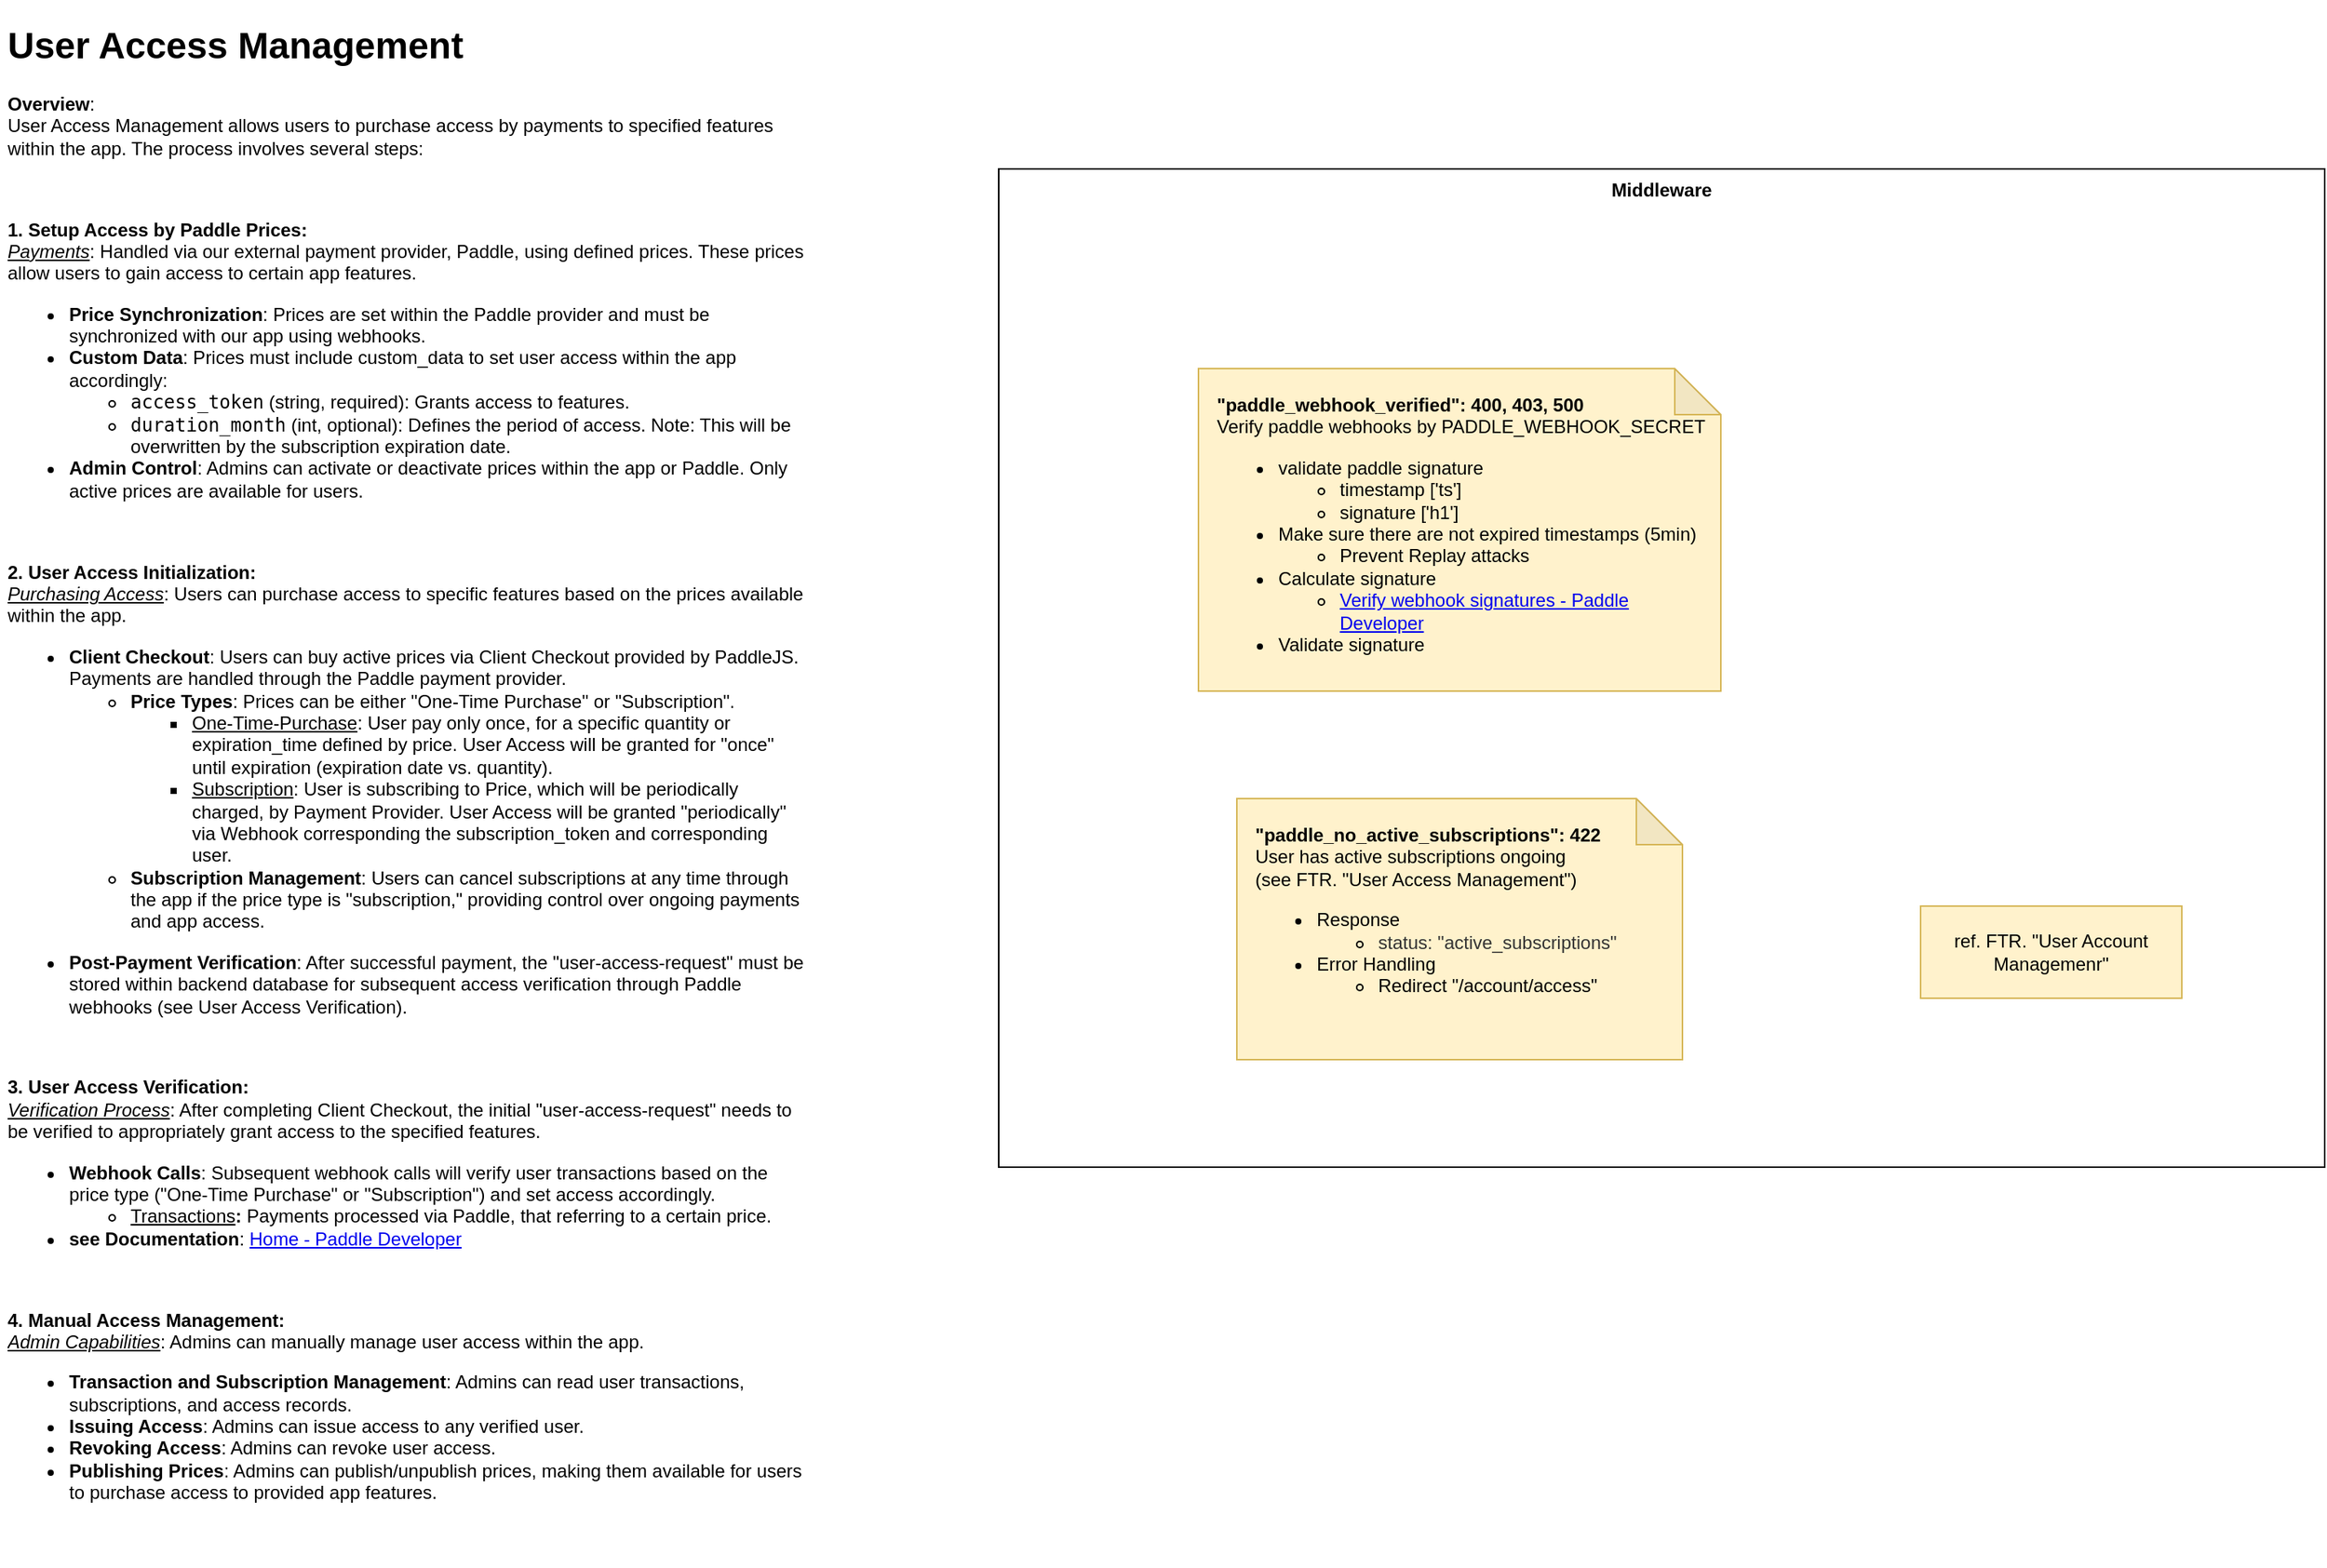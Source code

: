 <mxfile version="26.0.16" pages="6">
  <diagram id="tJpdamuhlTRlWs8NpNzs" name="Feature Definition">
    <mxGraphModel dx="2643" dy="600" grid="1" gridSize="10" guides="1" tooltips="1" connect="1" arrows="1" fold="1" page="1" pageScale="1" pageWidth="827" pageHeight="1169" math="0" shadow="0">
      <root>
        <mxCell id="0" />
        <mxCell id="1" parent="0" />
        <mxCell id="FbIAEuSWL4UDz-fWMkYz-1" value="&lt;h1&gt;User Access Management&lt;/h1&gt;&lt;p&gt;&lt;b&gt;Overview&lt;/b&gt;:&lt;br&gt;&lt;span style=&quot;background-color: initial;&quot;&gt;User Access Management allows users to purchase access by payments to specified features within the app. The process involves several steps:&lt;/span&gt;&lt;/p&gt;&lt;p&gt;&lt;b&gt;&lt;br&gt;&lt;/b&gt;&lt;/p&gt;&lt;p&gt;&lt;strong&gt;1. Setup Access by Paddle Prices:&lt;br&gt;&lt;/strong&gt;&lt;span style=&quot;background-color: initial;&quot;&gt;&lt;u&gt;&lt;i&gt;Payments&lt;/i&gt;&lt;/u&gt;&lt;/span&gt;&lt;span style=&quot;background-color: initial;&quot;&gt;: Handled via our external payment provider, Paddle, using defined prices. These prices allow users to gain access to certain app features.&lt;/span&gt;&lt;/p&gt;&lt;ul&gt;&lt;li&gt;&lt;strong style=&quot;background-color: initial;&quot;&gt;Price Synchronization&lt;/strong&gt;&lt;span style=&quot;background-color: initial;&quot;&gt;: Prices are set within the Paddle provider and must be synchronized with our app using webhooks.&lt;/span&gt;&lt;/li&gt;&lt;li&gt;&lt;strong style=&quot;background-color: initial;&quot;&gt;Custom Data&lt;/strong&gt;&lt;span style=&quot;background-color: initial;&quot;&gt;: Prices must include custom_data to set user access within the app accordingly:&lt;/span&gt;&lt;/li&gt;&lt;ul&gt;&lt;li&gt;&lt;code style=&quot;background-color: initial;&quot;&gt;access_token&lt;/code&gt;&lt;span style=&quot;background-color: initial;&quot;&gt; (string, required): Grants access to features.&lt;/span&gt;&lt;/li&gt;&lt;li&gt;&lt;code style=&quot;background-color: initial;&quot;&gt;duration_month&lt;/code&gt;&lt;span style=&quot;background-color: initial;&quot;&gt; (int, optional): Defines the period of access. Note: This will be overwritten by the subscription expiration date.&lt;/span&gt;&lt;/li&gt;&lt;/ul&gt;&lt;li&gt;&lt;strong style=&quot;background-color: initial;&quot;&gt;Admin Control&lt;/strong&gt;&lt;span style=&quot;background-color: initial;&quot;&gt;: Admins can activate or deactivate prices within the app or Paddle. Only active prices are available for users.&lt;/span&gt;&lt;br&gt;&lt;/li&gt;&lt;/ul&gt;&lt;div&gt;&lt;br&gt;&lt;/div&gt;&lt;p&gt;&lt;strong&gt;2. User Access Initialization:&lt;br&gt;&lt;/strong&gt;&lt;span style=&quot;background-color: initial;&quot;&gt;&lt;u&gt;&lt;i&gt;Purchasing Access&lt;/i&gt;&lt;/u&gt;&lt;/span&gt;&lt;span style=&quot;background-color: initial;&quot;&gt;: Users can purchase access to specific features based on the prices available within the app.&lt;/span&gt;&lt;/p&gt;&lt;ul&gt;&lt;li&gt;&lt;strong style=&quot;background-color: initial;&quot;&gt;Client Checkout&lt;/strong&gt;&lt;span style=&quot;background-color: initial;&quot;&gt;: Users can buy active prices via Client Checkout provided by PaddleJS. Payments are handled through the Paddle payment provider.&lt;/span&gt;&lt;/li&gt;&lt;ul&gt;&lt;li&gt;&lt;strong style=&quot;background-color: initial;&quot;&gt;Price Types&lt;/strong&gt;&lt;span style=&quot;background-color: initial;&quot;&gt;: Prices can be either &quot;One-Time Purchase&quot; or &quot;Subscription&quot;.&lt;/span&gt;&lt;/li&gt;&lt;ul&gt;&lt;li&gt;&lt;u style=&quot;background-color: initial; border-color: var(--border-color);&quot;&gt;One-Time-Purchase&lt;/u&gt;&lt;span style=&quot;background-color: initial;&quot;&gt;: User pay only once, for a specific quantity or expiration_time defined by price. User Access will be granted for &quot;once&quot; until expiration (expiration date vs. quantity).&lt;/span&gt;&lt;/li&gt;&lt;li&gt;&lt;u style=&quot;background-color: initial; border-color: var(--border-color);&quot;&gt;Subscription&lt;/u&gt;&lt;span style=&quot;background-color: initial;&quot;&gt;: User is subscribing to Price, which will be periodically charged, by Payment Provider. User Access will be granted &quot;periodically&quot; via Webhook corresponding the subscription_token and corresponding user.&lt;/span&gt;&lt;/li&gt;&lt;/ul&gt;&lt;li&gt;&lt;strong style=&quot;background-color: initial;&quot;&gt;Subscription Management&lt;/strong&gt;&lt;span style=&quot;background-color: initial;&quot;&gt;: Users can cancel subscriptions at any time through the app if the price type is &quot;subscription,&quot; providing control over ongoing payments and app access.&lt;/span&gt;&lt;br&gt;&lt;/li&gt;&lt;/ul&gt;&lt;li&gt;&lt;p&gt;&lt;strong&gt;Post-Payment Verification&lt;/strong&gt;: After successful payment, the &quot;user-access-request&quot; must be stored within backend database for subsequent access verification through Paddle webhooks (see User Access Verification).&lt;/p&gt;&lt;/li&gt;&lt;/ul&gt;&lt;div&gt;&lt;br&gt;&lt;/div&gt;&lt;p&gt;&lt;strong&gt;3. User Access Verification:&lt;br&gt;&lt;/strong&gt;&lt;span style=&quot;background-color: initial;&quot;&gt;&lt;i&gt;&lt;u&gt;Verification Process&lt;/u&gt;&lt;/i&gt;&lt;/span&gt;&lt;span style=&quot;background-color: initial;&quot;&gt;: After completing Client Checkout, the initial &quot;user-access-request&quot; needs to be verified to appropriately grant access to the specified features.&lt;/span&gt;&lt;/p&gt;&lt;p&gt;&lt;/p&gt;&lt;ul&gt;&lt;li&gt;&lt;strong style=&quot;background-color: initial;&quot;&gt;Webhook Calls&lt;/strong&gt;&lt;span style=&quot;background-color: initial;&quot;&gt;: Subsequent webhook calls will verify user transactions based on the price type (&quot;One-Time Purchase&quot; or &quot;Subscription&quot;) and set access accordingly.&lt;/span&gt;&lt;/li&gt;&lt;ul&gt;&lt;li&gt;&lt;u&gt;Transactions&lt;/u&gt;&lt;b&gt;:&amp;nbsp;&lt;/b&gt;Payments processed via Paddle, that referring to a certain price.&amp;nbsp;&lt;/li&gt;&lt;/ul&gt;&lt;li&gt;&lt;span style=&quot;background-color: initial;&quot;&gt;&lt;b style=&quot;border-color: var(--border-color);&quot;&gt;see Documentation&lt;/b&gt;:&amp;nbsp;&lt;a style=&quot;border-color: var(--border-color);&quot; href=&quot;https://developer.paddle.com/&quot;&gt;Home - Paddle Developer&lt;/a&gt;&lt;br&gt;&lt;/span&gt;&lt;/li&gt;&lt;/ul&gt;&lt;div&gt;&lt;br&gt;&lt;/div&gt;&lt;p&gt;&lt;/p&gt;&lt;p&gt;&lt;strong&gt;4. Manual Access Management:&lt;br&gt;&lt;/strong&gt;&lt;span style=&quot;background-color: initial;&quot;&gt;&lt;i&gt;&lt;u&gt;Admin Capabilities&lt;/u&gt;&lt;/i&gt;&lt;/span&gt;&lt;span style=&quot;background-color: initial;&quot;&gt;: Admins can manually manage user access within the app.&lt;/span&gt;&lt;/p&gt;&lt;ul style=&quot;border-color: var(--border-color);&quot;&gt;&lt;li&gt;&lt;strong style=&quot;background-color: initial;&quot;&gt;Transaction and Subscription Management&lt;/strong&gt;&lt;span style=&quot;background-color: initial;&quot;&gt;: Admins can read user transactions, subscriptions, and access records.&lt;/span&gt;&lt;/li&gt;&lt;li&gt;&lt;strong style=&quot;background-color: initial;&quot;&gt;Issuing Access&lt;/strong&gt;&lt;span style=&quot;background-color: initial;&quot;&gt;: Admins can issue access to any verified user.&lt;/span&gt;&lt;/li&gt;&lt;li&gt;&lt;strong style=&quot;background-color: initial;&quot;&gt;Revoking Access&lt;/strong&gt;&lt;span style=&quot;background-color: initial;&quot;&gt;: Admins can revoke user access.&lt;/span&gt;&lt;/li&gt;&lt;li&gt;&lt;strong style=&quot;background-color: initial;&quot;&gt;Publishing Prices&lt;/strong&gt;&lt;span style=&quot;background-color: initial;&quot;&gt;: Admins can publish/unpublish prices, making them available for users to purchase access to provided app features.&lt;/span&gt;&lt;/li&gt;&lt;/ul&gt;" style="text;html=1;strokeColor=none;fillColor=none;spacing=5;spacingTop=-20;whiteSpace=wrap;overflow=hidden;rounded=0;" parent="1" vertex="1">
          <mxGeometry x="-1570" y="90" width="530" height="1010" as="geometry" />
        </mxCell>
        <mxCell id="U2YOYQVLZKXm_-sVwfDY-1" value="&lt;b&gt;Middleware&lt;/b&gt;" style="rounded=0;whiteSpace=wrap;html=1;verticalAlign=top;" parent="1" vertex="1">
          <mxGeometry x="-920" y="190" width="863" height="650" as="geometry" />
        </mxCell>
        <mxCell id="U2YOYQVLZKXm_-sVwfDY-6" value="&lt;b&gt;&quot;paddle_webhook_verified&quot;: 400, 403, 500&lt;/b&gt;&lt;br&gt;Verify paddle webhooks by&amp;nbsp;PADDLE_WEBHOOK_SECRET&lt;br&gt;&lt;ul&gt;&lt;li&gt;validate paddle signature&lt;/li&gt;&lt;ul&gt;&lt;li&gt;timestamp [&#39;ts&#39;]&lt;/li&gt;&lt;li&gt;signature [&#39;h1&#39;]&lt;/li&gt;&lt;/ul&gt;&lt;li&gt;Make sure there are not expired timestamps (5min)&lt;/li&gt;&lt;ul&gt;&lt;li&gt;Prevent Replay attacks&lt;/li&gt;&lt;/ul&gt;&lt;li&gt;Calculate signature&lt;/li&gt;&lt;ul&gt;&lt;li&gt;&lt;a href=&quot;https://developer.paddle.com/webhooks/signature-verification&quot;&gt;Verify webhook signatures - Paddle Developer&lt;/a&gt;&lt;br&gt;&lt;/li&gt;&lt;/ul&gt;&lt;li&gt;Validate signature&lt;/li&gt;&lt;/ul&gt;" style="shape=note;whiteSpace=wrap;html=1;backgroundOutline=1;darkOpacity=0.05;align=left;verticalAlign=top;spacing=12;fillColor=#fff2cc;strokeColor=#d6b656;" parent="1" vertex="1">
          <mxGeometry x="-790" y="320" width="340" height="210" as="geometry" />
        </mxCell>
        <mxCell id="hiRfiFeVJD8kV65hWhro-2" value="ref. FTR. &quot;User Account Managemenr&quot;" style="rounded=0;whiteSpace=wrap;html=1;fillColor=#fff2cc;strokeColor=#d6b656;" parent="1" vertex="1">
          <mxGeometry x="-320" y="670" width="170" height="60" as="geometry" />
        </mxCell>
        <mxCell id="lqPVTjB2yOAceMLe4EdA-1" value="&lt;b&gt;&quot;paddle_no_active_subscriptions&quot;: 422&lt;/b&gt;&lt;br&gt;User has active subscriptions ongoing &lt;br&gt;(see FTR. &quot;User Access Management&quot;)&lt;br&gt;&lt;ul&gt;&lt;li style=&quot;border-color: var(--border-color);&quot;&gt;Response&lt;/li&gt;&lt;ul style=&quot;border-color: var(--border-color);&quot;&gt;&lt;li style=&quot;border-color: var(--border-color);&quot;&gt;&lt;span style=&quot;border-color: var(--border-color); color: rgb(51, 51, 51);&quot;&gt;status: &quot;active_subscriptions&quot;&lt;/span&gt;&lt;/li&gt;&lt;/ul&gt;&lt;li&gt;Error Handling&lt;/li&gt;&lt;ul&gt;&lt;li style=&quot;border-color: var(--border-color);&quot;&gt;Redirect &quot;/account/access&quot;&lt;/li&gt;&lt;/ul&gt;&lt;/ul&gt;" style="shape=note;whiteSpace=wrap;html=1;backgroundOutline=1;darkOpacity=0.05;align=left;verticalAlign=top;spacing=12;fillColor=#fff2cc;strokeColor=#d6b656;" vertex="1" parent="1">
          <mxGeometry x="-765" y="600" width="290" height="170" as="geometry" />
        </mxCell>
      </root>
    </mxGraphModel>
  </diagram>
  <diagram id="UitA2do2NvOQAMUplk1J" name="Feature Overview">
    <mxGraphModel dx="3703" dy="1243" grid="1" gridSize="10" guides="1" tooltips="1" connect="1" arrows="1" fold="1" page="1" pageScale="1" pageWidth="827" pageHeight="1169" math="0" shadow="0">
      <root>
        <mxCell id="0" />
        <mxCell id="1" parent="0" />
        <mxCell id="Tur9mPzXtXX7kOvMszdY-1" value="" style="endArrow=none;dashed=1;html=1;dashPattern=1 3;strokeWidth=2;rounded=0;" parent="1" edge="1">
          <mxGeometry width="50" height="50" relative="1" as="geometry">
            <mxPoint x="-1550" y="1113" as="sourcePoint" />
            <mxPoint x="1402.5" y="1112.5" as="targetPoint" />
          </mxGeometry>
        </mxCell>
        <mxCell id="Tur9mPzXtXX7kOvMszdY-3" value="" style="shape=flexArrow;endArrow=classic;html=1;rounded=0;exitX=1;exitY=0.5;exitDx=0;exitDy=0;entryX=0;entryY=0.5;entryDx=0;entryDy=0;fillColor=default;" parent="1" source="lpv_V7dIOGIIX44eoK-m-1" target="XLDXQ8pQ_xPOunSGDu-5-7" edge="1">
          <mxGeometry width="50" height="50" relative="1" as="geometry">
            <mxPoint x="-390" y="1312.14" as="sourcePoint" />
            <mxPoint x="-190" y="1312.14" as="targetPoint" />
          </mxGeometry>
        </mxCell>
        <mxCell id="Tur9mPzXtXX7kOvMszdY-5" value="&lt;b&gt;Paddle Transaction&lt;br&gt;&lt;/b&gt;Transactions" style="ellipse;whiteSpace=wrap;html=1;aspect=fixed;dashed=1;" parent="1" vertex="1">
          <mxGeometry x="-2.5" y="585" width="180" height="180" as="geometry" />
        </mxCell>
        <mxCell id="Tur9mPzXtXX7kOvMszdY-7" value="&lt;b&gt;Paddle Subscriptions&lt;/b&gt;&lt;br&gt;Manage Customers Subscriptions" style="ellipse;whiteSpace=wrap;html=1;aspect=fixed;" parent="1" vertex="1">
          <mxGeometry x="-310" y="900" width="180" height="180" as="geometry" />
        </mxCell>
        <mxCell id="Tur9mPzXtXX7kOvMszdY-9" value="&lt;h1&gt;Paddle Cockpit&lt;/h1&gt;&lt;p&gt;Payment Provider, allowing processing payments by customers within our app.&lt;/p&gt;" style="text;html=1;strokeColor=none;fillColor=none;spacing=5;spacingTop=-20;whiteSpace=wrap;overflow=hidden;rounded=0;" parent="1" vertex="1">
          <mxGeometry x="-1600" y="980" width="210" height="120" as="geometry" />
        </mxCell>
        <mxCell id="Tur9mPzXtXX7kOvMszdY-15" value="&lt;h1&gt;App Access Management&lt;/h1&gt;&lt;p&gt;User can gain access to app features, according prices and its access definitions.&amp;nbsp;&lt;/p&gt;" style="text;html=1;strokeColor=none;fillColor=none;spacing=5;spacingTop=-20;whiteSpace=wrap;overflow=hidden;rounded=0;" parent="1" vertex="1">
          <mxGeometry x="-1590" y="1166.25" width="190" height="137.5" as="geometry" />
        </mxCell>
        <mxCell id="Tur9mPzXtXX7kOvMszdY-18" value="" style="shape=flexArrow;endArrow=classic;html=1;rounded=0;entryX=0.5;entryY=0;entryDx=0;entryDy=0;exitX=0.5;exitY=1;exitDx=0;exitDy=0;fillColor=default;" parent="1" source="Tur9mPzXtXX7kOvMszdY-5" target="-dZIRAtPOdo9v_Imx_vp-21" edge="1">
          <mxGeometry width="50" height="50" relative="1" as="geometry">
            <mxPoint x="-60" y="912.5" as="sourcePoint" />
            <mxPoint x="-61" y="1162.5" as="targetPoint" />
          </mxGeometry>
        </mxCell>
        <mxCell id="nrHdGCbzq3XjSZZxZuLL-1" value="&lt;b&gt;User Access&lt;br&gt;&lt;/b&gt;Allows user access certain &lt;br&gt;app features by defined &lt;br&gt;&quot;access-token&quot;." style="ellipse;whiteSpace=wrap;html=1;aspect=fixed;dashed=1;" parent="1" vertex="1">
          <mxGeometry x="580" y="1320" width="180" height="180" as="geometry" />
        </mxCell>
        <mxCell id="nrHdGCbzq3XjSZZxZuLL-6" value="" style="shape=flexArrow;endArrow=classic;html=1;rounded=0;startArrow=block;exitX=0.5;exitY=0;exitDx=0;exitDy=0;entryX=0.5;entryY=1;entryDx=0;entryDy=0;fillColor=default;" parent="1" source="cVaqJ95r4fNrpDcWqSW7-1" target="GjguRNVwzjblkNLckBbc-2" edge="1">
          <mxGeometry width="50" height="50" relative="1" as="geometry">
            <mxPoint x="-500" y="1242.5" as="sourcePoint" />
            <mxPoint x="-500" y="960" as="targetPoint" />
          </mxGeometry>
        </mxCell>
        <mxCell id="fAkgLg6Yq0fzTYVt4pPN-2" value="&lt;div style=&quot;border-color: var(--border-color);&quot;&gt;&lt;div style=&quot;border-color: var(--border-color);&quot;&gt;&lt;div style=&quot;border-color: var(--border-color);&quot;&gt;&lt;b&gt;Feature&lt;/b&gt;: User Access Overview&lt;/div&gt;&lt;/div&gt;&lt;/div&gt;&lt;div style=&quot;border-color: var(--border-color);&quot;&gt;&lt;ul style=&quot;border-color: var(--border-color);&quot;&gt;&lt;li style=&quot;border-color: var(--border-color);&quot;&gt;Available prices are listed&lt;/li&gt;&lt;li&gt;&lt;span style=&quot;background-color: initial;&quot;&gt;User can buy access to available prices&lt;/span&gt;&lt;/li&gt;&lt;ul&gt;&lt;li&gt;&lt;span style=&quot;background-color: initial;&quot;&gt;If user already subscribed to price type &quot;subscription&quot;, user must cancel subscription first (see Action 2).&lt;/span&gt;&lt;/li&gt;&lt;/ul&gt;&lt;li style=&quot;border-color: var(--border-color);&quot;&gt;User transactions and according access are listed.&lt;/li&gt;&lt;/ul&gt;&lt;/div&gt;&lt;span style=&quot;background-color: initial;&quot;&gt;&lt;b&gt;Action 1&lt;/b&gt;: User can buy access to provided prices.&lt;br&gt;&lt;/span&gt;&lt;div&gt;&lt;ul&gt;&lt;li style=&quot;border-color: var(--border-color);&quot;&gt;PaddleJS handles client checkout&lt;/li&gt;&lt;li&gt;Price must be available and active within Paddle and our app&lt;/li&gt;&lt;li&gt;User has no active subscription on price, if price is type of &quot;subscription&quot;&lt;/li&gt;&lt;li&gt;After completion of Checkout, user access request must be initialized for further verification by backend webhooks&lt;/li&gt;&lt;/ul&gt;&lt;div&gt;&lt;b style=&quot;border-color: var(--border-color);&quot;&gt;Action 2:&amp;nbsp;&lt;/b&gt;User can cancel subscriptions at any time.&lt;br style=&quot;border-color: var(--border-color);&quot;&gt;&lt;ul style=&quot;border-color: var(--border-color);&quot;&gt;&lt;li style=&quot;border-color: var(--border-color);&quot;&gt;User price must be type of &quot;subscription&quot;&lt;/li&gt;&lt;li style=&quot;border-color: var(--border-color);&quot;&gt;Selected price subscription must be active at time&lt;/li&gt;&lt;li style=&quot;border-color: var(--border-color);&quot;&gt;After cancelation of subscriptions, us can purchase for referring price again.&lt;/li&gt;&lt;/ul&gt;&lt;/div&gt;&lt;/div&gt;" style="shape=note;whiteSpace=wrap;html=1;backgroundOutline=1;darkOpacity=0.05;align=left;spacing=12;verticalAlign=top;" parent="1" vertex="1">
          <mxGeometry x="-880.75" y="1550" width="344" height="400" as="geometry" />
        </mxCell>
        <mxCell id="fAkgLg6Yq0fzTYVt4pPN-3" value="&lt;b&gt;Action&lt;/b&gt;: Paddle account owner, must define prices and corresponding access based on app&#39;s logic, so that users receive the correct feature access upon successful payment.&lt;br&gt;&lt;ul&gt;&lt;li&gt;&lt;span style=&quot;background-color: initial;&quot;&gt;Price custom_data must be defined with the following parameters:&lt;/span&gt;&lt;br&gt;&lt;/li&gt;&lt;ul&gt;&lt;li style=&quot;border-color: var(--border-color);&quot;&gt;access_token (string): Access to features within app (required)&lt;/li&gt;&lt;li style=&quot;border-color: var(--border-color);&quot;&gt;duration_month (int): Access expiration&lt;/li&gt;&lt;/ul&gt;&lt;/ul&gt;&lt;span style=&quot;background-color: initial;&quot;&gt;&lt;i&gt;Note&lt;/i&gt;: App webhook endpoint must be defined to handle Paddle Notifictaion via backend.&lt;/span&gt;" style="shape=note;whiteSpace=wrap;html=1;backgroundOutline=1;darkOpacity=0.05;align=left;spacing=12;verticalAlign=top;" parent="1" vertex="1">
          <mxGeometry x="-1382.5" y="561.88" width="310" height="226.25" as="geometry" />
        </mxCell>
        <mxCell id="fAkgLg6Yq0fzTYVt4pPN-5" value="&lt;b&gt;Call: User loads prices&lt;br&gt;&lt;/b&gt;User can buy access according active prices, set within our app." style="shape=note;whiteSpace=wrap;html=1;backgroundOutline=1;darkOpacity=0.05;align=left;spacing=12;fillColor=#fff2cc;strokeColor=#d6b656;verticalAlign=top;" parent="1" vertex="1">
          <mxGeometry x="-1110" y="1311.25" width="200" height="77.5" as="geometry" />
        </mxCell>
        <mxCell id="XLDXQ8pQ_xPOunSGDu-5-2" value="&lt;b&gt;Call: Price webhook triggered&lt;/b&gt;&amp;nbsp;&lt;br&gt;Synchronize prices after webhook-event triggers.." style="shape=note;whiteSpace=wrap;html=1;backgroundOutline=1;darkOpacity=0.05;align=left;spacing=12;fillColor=#fff2cc;strokeColor=#d6b656;verticalAlign=top;" parent="1" vertex="1">
          <mxGeometry x="-1210" y="1089" width="230" height="80" as="geometry" />
        </mxCell>
        <mxCell id="XLDXQ8pQ_xPOunSGDu-5-4" value="&lt;b&gt;Action&lt;/b&gt;: Create new Price or Update affected Price&lt;b&gt;&lt;br&gt;&lt;/b&gt;&lt;ul&gt;&lt;li style=&quot;border-color: var(--border-color);&quot;&gt;Prices are stored according Paddle Price, allowing our app beeing synchronized with Paddle Prices.&lt;/li&gt;&lt;li style=&quot;&quot;&gt;Price access must be implemented accordingly in app feature logic.&lt;/li&gt;&lt;/ul&gt;&lt;div&gt;&lt;/div&gt;" style="shape=note;whiteSpace=wrap;html=1;backgroundOutline=1;darkOpacity=0.05;align=left;spacing=12;verticalAlign=top;" parent="1" vertex="1">
          <mxGeometry x="-1364.88" y="1510" width="274.75" height="177.25" as="geometry" />
        </mxCell>
        <mxCell id="XLDXQ8pQ_xPOunSGDu-5-5" value="&lt;div&gt;&lt;b&gt;Call: Client Checkout&lt;/b&gt;&lt;/div&gt;&lt;div&gt;Handles user payments via PaddleJS, according price selected.&lt;/div&gt;" style="shape=note;whiteSpace=wrap;html=1;backgroundOutline=1;darkOpacity=0.05;align=left;spacing=12;fillColor=#fff2cc;strokeColor=#d6b656;verticalAlign=top;" parent="1" vertex="1">
          <mxGeometry x="-690" y="1040" width="210" height="90" as="geometry" />
        </mxCell>
        <mxCell id="XLDXQ8pQ_xPOunSGDu-5-6" value="&lt;b&gt;Call: Initiate user access&lt;br&gt;&lt;/b&gt;&lt;span style=&quot;background-color: initial;&quot;&gt;After checkout completion, system must initialize user-access-request for further verification by backend.&lt;/span&gt;&lt;b&gt;&lt;br&gt;&lt;/b&gt;" style="shape=note;whiteSpace=wrap;html=1;backgroundOutline=1;darkOpacity=0.05;align=left;spacing=12;fillColor=#fff2cc;strokeColor=#d6b656;" parent="1" vertex="1">
          <mxGeometry x="-400" y="1427.5" width="250" height="102.5" as="geometry" />
        </mxCell>
        <mxCell id="XLDXQ8pQ_xPOunSGDu-5-9" value="&lt;b&gt;Action: &lt;/b&gt;Payments from our customers, will be handeled through our Paddle provider..&lt;br&gt;&lt;ul&gt;&lt;li&gt;Webhook endppoint must be defined&lt;/li&gt;&lt;li&gt;PaddleJS implemented within UI, to allow payments via client&lt;/li&gt;&lt;/ul&gt;" style="shape=note;whiteSpace=wrap;html=1;backgroundOutline=1;darkOpacity=0.05;align=left;spacing=12;" parent="1" vertex="1">
          <mxGeometry x="-857.25" y="610" width="297" height="145" as="geometry" />
        </mxCell>
        <mxCell id="huzISX9o3MUVbkpnmKz_-1" value="Grant&lt;br&gt;access" style="ellipse;whiteSpace=wrap;html=1;aspect=fixed;fillColor=#f8cecc;strokeColor=#b85450;" parent="1" vertex="1">
          <mxGeometry x="540" y="1382.49" width="60" height="60" as="geometry" />
        </mxCell>
        <mxCell id="huzISX9o3MUVbkpnmKz_-2" value="" style="shape=flexArrow;endArrow=classic;html=1;rounded=0;exitX=1;exitY=0.5;exitDx=0;exitDy=0;entryX=0;entryY=0.5;entryDx=0;entryDy=0;fillColor=default;" parent="1" source="lpv_V7dIOGIIX44eoK-m-2" target="huzISX9o3MUVbkpnmKz_-1" edge="1">
          <mxGeometry width="50" height="50" relative="1" as="geometry">
            <mxPoint x="198" y="1352.02" as="sourcePoint" />
            <mxPoint x="518" y="1352.02" as="targetPoint" />
          </mxGeometry>
        </mxCell>
        <mxCell id="huzISX9o3MUVbkpnmKz_-3" value="&lt;b&gt;Action:&amp;nbsp;&lt;/b&gt;Verify transaction and its correlated user, for granting requested app access.&lt;br&gt;&lt;ul&gt;&lt;li&gt;&lt;span style=&quot;background-color: initial;&quot;&gt;Validate user according transaction, by transaction or subscription token, depending on price type &quot;one-time-purchase&quot; or &quot;subscription&quot;&lt;/span&gt;&lt;/li&gt;&lt;/ul&gt;" style="shape=note;whiteSpace=wrap;html=1;backgroundOutline=1;darkOpacity=0.05;align=left;spacing=12;" parent="1" vertex="1">
          <mxGeometry x="-61.98" y="1528.62" width="307.7" height="140" as="geometry" />
        </mxCell>
        <mxCell id="huzISX9o3MUVbkpnmKz_-5" value="&lt;b&gt;Action: &lt;/b&gt;Grant Access to user, by access_token, its period or expiration_date (depending on logic)&lt;br&gt;&lt;ul&gt;&lt;li&gt;access_token and its access-limits (quantity vs. expiration_date) must be definied within app logic.&lt;/li&gt;&lt;/ul&gt;" style="shape=note;whiteSpace=wrap;html=1;backgroundOutline=1;darkOpacity=0.05;align=left;spacing=12;" parent="1" vertex="1">
          <mxGeometry x="542.5" y="1512.5" width="255" height="152.5" as="geometry" />
        </mxCell>
        <mxCell id="huzISX9o3MUVbkpnmKz_-6" value="&lt;b&gt;App Access Management&lt;br&gt;&lt;/b&gt;Manage user access via Admin panel" style="ellipse;whiteSpace=wrap;html=1;aspect=fixed;fillColor=#dae8fc;strokeColor=#6c8ebf;" parent="1" vertex="1">
          <mxGeometry x="1070" y="1320" width="180" height="180" as="geometry" />
        </mxCell>
        <mxCell id="huzISX9o3MUVbkpnmKz_-7" value="" style="shape=flexArrow;endArrow=classic;html=1;rounded=0;exitX=0;exitY=0.5;exitDx=0;exitDy=0;entryX=1;entryY=0.5;entryDx=0;entryDy=0;" parent="1" source="huzISX9o3MUVbkpnmKz_-6" target="nrHdGCbzq3XjSZZxZuLL-1" edge="1">
          <mxGeometry width="50" height="50" relative="1" as="geometry">
            <mxPoint x="200" y="1362.5" as="sourcePoint" />
            <mxPoint x="500" y="1362.5" as="targetPoint" />
          </mxGeometry>
        </mxCell>
        <mxCell id="huzISX9o3MUVbkpnmKz_-8" value="&lt;b&gt;Action: &lt;/b&gt;Admin can manage user access via Backpanel&lt;br&gt;&lt;ul&gt;&lt;li&gt;Admin can define new access accroding &quot;access_token&quot;, &quot;quantity&quot; and &quot;expiration_date&quot;&lt;/li&gt;&lt;li&gt;Admin can remove user access, by set it inactive&lt;/li&gt;&lt;/ul&gt;" style="shape=note;whiteSpace=wrap;html=1;backgroundOutline=1;darkOpacity=0.05;align=left;spacing=12;" parent="1" vertex="1">
          <mxGeometry x="1018" y="1512.5" width="284" height="158.75" as="geometry" />
        </mxCell>
        <mxCell id="huzISX9o3MUVbkpnmKz_-9" value="&lt;b&gt;Call: Grant Access by Admin&lt;/b&gt;&lt;br&gt;Admin can grant access to user manually.&lt;br&gt;&lt;ul&gt;&lt;li&gt;User must be selected&lt;/li&gt;&lt;li&gt;Access token must be defined&lt;/li&gt;&lt;li&gt;Period or quantity to limit access as additional restrictions&lt;/li&gt;&lt;/ul&gt;" style="shape=note;whiteSpace=wrap;html=1;backgroundOutline=1;darkOpacity=0.05;align=left;spacing=12;fillColor=#fff2cc;strokeColor=#d6b656;" parent="1" vertex="1">
          <mxGeometry x="810" y="1269" width="250" height="128.5" as="geometry" />
        </mxCell>
        <mxCell id="huzISX9o3MUVbkpnmKz_-13" value="&lt;b&gt;Action: &lt;/b&gt;Cancel subscription&lt;br&gt;&lt;ul&gt;&lt;li&gt;User is not charged anymore.&lt;/li&gt;&lt;li&gt;Owner can cancel subscription manually within Paddle Cockpit.&lt;/li&gt;&lt;/ul&gt;" style="shape=note;whiteSpace=wrap;html=1;backgroundOutline=1;darkOpacity=0.05;align=left;spacing=12;" parent="1" vertex="1">
          <mxGeometry x="-342.5" y="755" width="245" height="130" as="geometry" />
        </mxCell>
        <mxCell id="GjguRNVwzjblkNLckBbc-2" value="&lt;b&gt;Paddle Payment Handler&lt;br&gt;&lt;/b&gt;Payment Gateway, that handels customer transactions." style="ellipse;whiteSpace=wrap;html=1;aspect=fixed;dashed=1;" parent="1" vertex="1">
          <mxGeometry x="-811.24" y="770" width="210" height="210" as="geometry" />
        </mxCell>
        <mxCell id="GjguRNVwzjblkNLckBbc-5" value="" style="shape=flexArrow;endArrow=classic;html=1;rounded=0;entryX=0;entryY=0.5;entryDx=0;entryDy=0;dashed=1;" parent="1" source="fAkgLg6Yq0fzTYVt4pPN-4" target="GjguRNVwzjblkNLckBbc-4" edge="1">
          <mxGeometry width="50" height="50" relative="1" as="geometry">
            <mxPoint x="-855" y="1353" as="sourcePoint" />
            <mxPoint x="-590" y="1353" as="targetPoint" />
          </mxGeometry>
        </mxCell>
        <mxCell id="f1oyIB4GkQQLYOil8gvG-1" value="" style="shape=flexArrow;endArrow=classic;html=1;rounded=0;entryX=0;entryY=0.5;entryDx=0;entryDy=0;exitX=1;exitY=0;exitDx=0;exitDy=0;dashed=1;" parent="1" source="f1oyIB4GkQQLYOil8gvG-2" target="Tur9mPzXtXX7kOvMszdY-5" edge="1">
          <mxGeometry width="50" height="50" relative="1" as="geometry">
            <mxPoint x="60" y="903" as="sourcePoint" />
            <mxPoint x="60" y="1218" as="targetPoint" />
            <Array as="points">
              <mxPoint x="-290" y="670" />
            </Array>
          </mxGeometry>
        </mxCell>
        <mxCell id="f1oyIB4GkQQLYOil8gvG-2" value="New transaction" style="ellipse;whiteSpace=wrap;html=1;aspect=fixed;fillColor=#e1d5e7;strokeColor=#9673a6;" parent="1" vertex="1">
          <mxGeometry x="-660" y="770" width="80" height="80" as="geometry" />
        </mxCell>
        <mxCell id="f1oyIB4GkQQLYOil8gvG-4" value="&lt;b&gt;Action: &lt;/b&gt;Each payment initalize a transaction, according payment status (completed, failed etc.).&lt;br&gt;&lt;div&gt;&lt;p style=&quot;border-color: var(--border-color);&quot;&gt;&lt;b style=&quot;border-color: var(--border-color);&quot;&gt;Types of transactions:&lt;/b&gt;&lt;/p&gt;&lt;p style=&quot;border-color: var(--border-color);&quot;&gt;&lt;/p&gt;&lt;ul style=&quot;border-color: var(--border-color);&quot;&gt;&lt;li style=&quot;border-color: var(--border-color);&quot;&gt;&lt;u&gt;One-time purchase&lt;/u&gt;: are charged a single time.&amp;nbsp;&lt;/li&gt;&lt;li style=&quot;border-color: var(--border-color);&quot;&gt;&lt;u&gt;Subscription&lt;/u&gt;: allow periodic renewal of access, with the option to cancel at any time (see Paddle Subscriptions).&lt;/li&gt;&lt;/ul&gt;&lt;/div&gt;" style="shape=note;whiteSpace=wrap;html=1;backgroundOutline=1;darkOpacity=0.05;align=left;spacing=12;" parent="1" vertex="1">
          <mxGeometry x="-40" y="380" width="279.2" height="195" as="geometry" />
        </mxCell>
        <mxCell id="f1oyIB4GkQQLYOil8gvG-6" value="&lt;div&gt;&lt;b&gt;Call: &lt;/b&gt;Transaction event triggered.&lt;/div&gt;" style="shape=note;whiteSpace=wrap;html=1;backgroundOutline=1;darkOpacity=0.05;align=left;spacing=12;fillColor=#fff2cc;strokeColor=#d6b656;verticalAlign=top;" parent="1" vertex="1">
          <mxGeometry x="-280" y="600" width="170" height="60" as="geometry" />
        </mxCell>
        <mxCell id="XLDXQ8pQ_xPOunSGDu-5-8" value="&lt;br&gt;&lt;b&gt;Call: Transaction webhook triggered&lt;/b&gt;&lt;span style=&quot;font-weight: bold; background-color: initial;&quot;&gt;&lt;br&gt;&lt;/span&gt;Transaction data will be sent to app webhook listener.&lt;br&gt;&lt;ul style=&quot;border-color: var(--border-color);&quot;&gt;&lt;li style=&quot;border-color: var(--border-color);&quot;&gt;&lt;b style=&quot;border-color: var(--border-color);&quot;&gt;Transaction_Token exists&lt;/b&gt;: Transaction has been initialized via PaddleJS recently (Initial Payment)&lt;/li&gt;&lt;li style=&quot;border-color: var(--border-color);&quot;&gt;&lt;b style=&quot;border-color: var(--border-color);&quot;&gt;Transaction_Token does not exist&lt;/b&gt;: Transaction initialized by a user price subscription in past.&lt;/li&gt;&lt;/ul&gt;" style="shape=note;whiteSpace=wrap;html=1;backgroundOutline=1;darkOpacity=0.05;align=left;spacing=12;fillColor=#fff2cc;strokeColor=#d6b656;" parent="1" vertex="1">
          <mxGeometry x="100" y="880" width="270" height="187.5" as="geometry" />
        </mxCell>
        <mxCell id="huzISX9o3MUVbkpnmKz_-4" value="&lt;b&gt;Call: Issue Access&lt;br&gt;&lt;/b&gt;Grant access to matching user&lt;br&gt;&lt;ul&gt;&lt;li&gt;&lt;span style=&quot;background-color: initial;&quot;&gt;Access token must be specified&lt;/span&gt;&lt;br&gt;&lt;/li&gt;&lt;li&gt;Period or quantity to limit access as additional restrictions&lt;/li&gt;&lt;/ul&gt;" style="shape=note;whiteSpace=wrap;html=1;backgroundOutline=1;darkOpacity=0.05;align=left;spacing=12;fillColor=#fff2cc;strokeColor=#d6b656;" parent="1" vertex="1">
          <mxGeometry x="270" y="1270" width="240" height="127.5" as="geometry" />
        </mxCell>
        <mxCell id="cVaqJ95r4fNrpDcWqSW7-4" value="" style="shape=flexArrow;endArrow=classic;html=1;rounded=0;startArrow=block;exitX=1;exitY=0;exitDx=0;exitDy=0;entryX=0;entryY=1;entryDx=0;entryDy=0;fillColor=default;" parent="1" source="cVaqJ95r4fNrpDcWqSW7-3" target="Tur9mPzXtXX7kOvMszdY-7" edge="1">
          <mxGeometry width="50" height="50" relative="1" as="geometry">
            <mxPoint x="-667" y="1236" as="sourcePoint" />
            <mxPoint x="-670" y="960" as="targetPoint" />
          </mxGeometry>
        </mxCell>
        <mxCell id="cVaqJ95r4fNrpDcWqSW7-6" value="" style="group" parent="1" vertex="1" connectable="0">
          <mxGeometry x="-869" y="1250.0" width="320.5" height="284.37" as="geometry" />
        </mxCell>
        <mxCell id="Tur9mPzXtXX7kOvMszdY-2" value="User Access Panel&lt;br&gt;&lt;span style=&quot;font-weight: 400;&quot;&gt;User access overview&lt;/span&gt;" style="ellipse;whiteSpace=wrap;html=1;aspect=fixed;fillColor=#dae8fc;strokeColor=#6c8ebf;fontStyle=1" parent="cVaqJ95r4fNrpDcWqSW7-6" vertex="1">
          <mxGeometry x="40" y="36.87" width="247.5" height="247.5" as="geometry" />
        </mxCell>
        <mxCell id="GjguRNVwzjblkNLckBbc-4" value="App &lt;br&gt;Prices" style="ellipse;whiteSpace=wrap;html=1;aspect=fixed;fillColor=#f8cecc;strokeColor=#b85450;dashed=1;" parent="cVaqJ95r4fNrpDcWqSW7-6" vertex="1">
          <mxGeometry y="125.62" width="70" height="70" as="geometry" />
        </mxCell>
        <mxCell id="lpv_V7dIOGIIX44eoK-m-1" value="Checkout completed" style="ellipse;whiteSpace=wrap;html=1;aspect=fixed;fillColor=#e1d5e7;strokeColor=#9673a6;dashed=1;" parent="cVaqJ95r4fNrpDcWqSW7-6" vertex="1">
          <mxGeometry x="253" y="126.87" width="67.5" height="67.5" as="geometry" />
        </mxCell>
        <mxCell id="cVaqJ95r4fNrpDcWqSW7-1" value="Client Checkout" style="ellipse;whiteSpace=wrap;html=1;aspect=fixed;fillColor=#f8cecc;strokeColor=#b85450;" parent="cVaqJ95r4fNrpDcWqSW7-6" vertex="1">
          <mxGeometry x="120.63" width="86.25" height="86.25" as="geometry" />
        </mxCell>
        <mxCell id="cVaqJ95r4fNrpDcWqSW7-3" value="Cancel&lt;br&gt;Subscription" style="ellipse;whiteSpace=wrap;html=1;aspect=fixed;fillColor=#f5f5f5;strokeColor=#666666;fontColor=#333333;" parent="cVaqJ95r4fNrpDcWqSW7-6" vertex="1">
          <mxGeometry x="212.5" y="34.37" width="75" height="75" as="geometry" />
        </mxCell>
        <mxCell id="cVaqJ95r4fNrpDcWqSW7-7" value="" style="group" parent="1" vertex="1" connectable="0">
          <mxGeometry x="-50" y="1280" width="283.75" height="232.5" as="geometry" />
        </mxCell>
        <mxCell id="Tur9mPzXtXX7kOvMszdY-4" value="&lt;b&gt;Access Request Validation&lt;br&gt;&lt;/b&gt;Validate transactions and its correlated user." style="ellipse;whiteSpace=wrap;html=1;aspect=fixed;dashed=1;" parent="cVaqJ95r4fNrpDcWqSW7-7" vertex="1">
          <mxGeometry x="40" y="32.5" width="200" height="200" as="geometry" />
        </mxCell>
        <mxCell id="-dZIRAtPOdo9v_Imx_vp-21" value="Verify&lt;br&gt;request" style="ellipse;whiteSpace=wrap;html=1;aspect=fixed;fillColor=#f8cecc;strokeColor=#b85450;" parent="cVaqJ95r4fNrpDcWqSW7-7" vertex="1">
          <mxGeometry x="102.5" width="70" height="70" as="geometry" />
        </mxCell>
        <mxCell id="XLDXQ8pQ_xPOunSGDu-5-7" value="Initiate &lt;br&gt;access request" style="ellipse;whiteSpace=wrap;html=1;aspect=fixed;fillColor=#f8cecc;strokeColor=#b85450;" parent="cVaqJ95r4fNrpDcWqSW7-7" vertex="1">
          <mxGeometry x="-17" y="98.75" width="67.5" height="67.5" as="geometry" />
        </mxCell>
        <mxCell id="lpv_V7dIOGIIX44eoK-m-2" value="Verified" style="ellipse;whiteSpace=wrap;html=1;aspect=fixed;fillColor=#e1d5e7;strokeColor=#9673a6;dashed=1;" parent="cVaqJ95r4fNrpDcWqSW7-7" vertex="1">
          <mxGeometry x="230" y="98.12" width="68.75" height="68.75" as="geometry" />
        </mxCell>
        <mxCell id="huzISX9o3MUVbkpnmKz_-12" value="&lt;b&gt;Call: Cancel subscription&lt;br&gt;&lt;/b&gt;Via Paddle API Call, subscription can be canceled.&lt;br&gt;&lt;ul&gt;&lt;li&gt;suscription_token must be defined.&lt;/li&gt;&lt;li&gt;Date of canclation (&quot;immediatelly&quot; or &quot;end-of-subscription-period&quot;).&lt;/li&gt;&lt;li&gt;User subscription must be tagged als canceled.&lt;/li&gt;&lt;/ul&gt;" style="shape=note;whiteSpace=wrap;html=1;backgroundOutline=1;darkOpacity=0.05;align=left;spacing=12;fillColor=#fff2cc;strokeColor=#d6b656;" parent="1" vertex="1">
          <mxGeometry x="-400" y="1169" width="254.75" height="160" as="geometry" />
        </mxCell>
        <mxCell id="cVaqJ95r4fNrpDcWqSW7-9" value="" style="group;strokeColor=none;dashed=1;" parent="1" vertex="1" connectable="0">
          <mxGeometry x="-1320" y="1280" width="190" height="230" as="geometry" />
        </mxCell>
        <mxCell id="fAkgLg6Yq0fzTYVt4pPN-4" value="App Access Prices&lt;br&gt;&lt;span style=&quot;border-color: var(--border-color); font-weight: 400; background-color: initial;&quot;&gt;Stores prices, which grant user access to certain app features.&lt;br style=&quot;border-color: var(--border-color);&quot;&gt;&lt;/span&gt;" style="ellipse;whiteSpace=wrap;html=1;aspect=fixed;fontStyle=1;dashed=1;" parent="cVaqJ95r4fNrpDcWqSW7-9" vertex="1">
          <mxGeometry y="35.486" width="184.789" height="184.789" as="geometry" />
        </mxCell>
        <mxCell id="GjguRNVwzjblkNLckBbc-1" value="Set&lt;br&gt;App Price" style="ellipse;whiteSpace=wrap;html=1;aspect=fixed;fillColor=#f8cecc;strokeColor=#b85450;" parent="cVaqJ95r4fNrpDcWqSW7-9" vertex="1">
          <mxGeometry x="57.434" width="69.92" height="69.92" as="geometry" />
        </mxCell>
        <mxCell id="fAkgLg6Yq0fzTYVt4pPN-6" value="" style="shape=flexArrow;endArrow=classic;html=1;rounded=0;entryX=0.5;entryY=0;entryDx=0;entryDy=0;fillColor=default;" parent="1" source="Tur9mPzXtXX7kOvMszdY-10" target="GjguRNVwzjblkNLckBbc-1" edge="1">
          <mxGeometry width="50" height="50" relative="1" as="geometry">
            <mxPoint x="-750" y="952.5" as="sourcePoint" />
            <mxPoint x="-850" y="1032.5" as="targetPoint" />
          </mxGeometry>
        </mxCell>
        <mxCell id="cVaqJ95r4fNrpDcWqSW7-10" value="" style="group" parent="1" vertex="1" connectable="0">
          <mxGeometry x="-1340" y="801.25" width="217.5" height="210" as="geometry" />
        </mxCell>
        <mxCell id="Tur9mPzXtXX7kOvMszdY-10" value="&lt;b&gt;Paddle Price Management&lt;br&gt;&lt;/b&gt;Define Prices" style="ellipse;whiteSpace=wrap;html=1;aspect=fixed;" parent="cVaqJ95r4fNrpDcWqSW7-10" vertex="1">
          <mxGeometry x="7.5" width="210" height="210" as="geometry" />
        </mxCell>
        <mxCell id="GjguRNVwzjblkNLckBbc-3" value="Setup" style="ellipse;whiteSpace=wrap;html=1;aspect=fixed;fillColor=#f5f5f5;strokeColor=#666666;fontColor=#333333;" parent="cVaqJ95r4fNrpDcWqSW7-10" vertex="1">
          <mxGeometry width="65" height="65" as="geometry" />
        </mxCell>
      </root>
    </mxGraphModel>
  </diagram>
  <diagram id="fDM4YMv3eYL9xFOZOELk" name="DB Schema">
    <mxGraphModel dx="635" dy="409" grid="1" gridSize="10" guides="1" tooltips="1" connect="1" arrows="1" fold="1" page="1" pageScale="1" pageWidth="827" pageHeight="1169" math="0" shadow="0">
      <root>
        <mxCell id="0" />
        <mxCell id="1" parent="0" />
        <mxCell id="yBDRP4j6Li_2MC17L-Lr-1" value="users" style="swimlane;fontStyle=0;childLayout=stackLayout;horizontal=1;startSize=30;horizontalStack=0;resizeParent=1;resizeParentMax=0;resizeLast=0;collapsible=1;marginBottom=0;whiteSpace=wrap;html=1;fillColor=#f5f5f5;strokeColor=#666666;fontColor=#333333;" parent="1" vertex="1">
          <mxGeometry x="1320" y="680" width="160" height="70" as="geometry" />
        </mxCell>
        <mxCell id="yBDRP4j6Li_2MC17L-Lr-2" value="Data" style="text;strokeColor=none;fillColor=none;align=left;verticalAlign=middle;spacingLeft=4;spacingRight=4;overflow=hidden;points=[[0,0.5],[1,0.5]];portConstraint=eastwest;rotatable=0;whiteSpace=wrap;html=1;" parent="yBDRP4j6Li_2MC17L-Lr-1" vertex="1">
          <mxGeometry y="30" width="160" height="40" as="geometry" />
        </mxCell>
        <mxCell id="yBDRP4j6Li_2MC17L-Lr-3" value="paddle_prices" style="swimlane;fontStyle=0;childLayout=stackLayout;horizontal=1;startSize=30;horizontalStack=0;resizeParent=1;resizeParentMax=0;resizeLast=0;collapsible=1;marginBottom=0;whiteSpace=wrap;html=1;" parent="1" vertex="1">
          <mxGeometry x="707" y="665" width="163" height="310" as="geometry" />
        </mxCell>
        <mxCell id="yBDRP4j6Li_2MC17L-Lr-4" value="&lt;ul&gt;&lt;li&gt;price_token&lt;/li&gt;&lt;li&gt;product_token&lt;/li&gt;&lt;li&gt;name&lt;/li&gt;&lt;li&gt;description&lt;/li&gt;&lt;li&gt;type&lt;/li&gt;&lt;li&gt;price&lt;/li&gt;&lt;li&gt;tax_mode&lt;/li&gt;&lt;li&gt;currency_mode&lt;/li&gt;&lt;li&gt;billing_interval&lt;/li&gt;&lt;li&gt;billing_frequency&lt;/li&gt;&lt;li&gt;access_token&lt;/li&gt;&lt;li&gt;limit_event&lt;/li&gt;&lt;li&gt;limit_storage&lt;/li&gt;&lt;li&gt;duration_months&lt;/li&gt;&lt;li&gt;is_active&lt;/li&gt;&lt;li&gt;status&lt;/li&gt;&lt;li&gt;message&lt;/li&gt;&lt;/ul&gt;" style="text;strokeColor=none;fillColor=none;align=left;verticalAlign=middle;spacingLeft=4;spacingRight=4;overflow=hidden;points=[[0,0.5],[1,0.5]];portConstraint=eastwest;rotatable=0;whiteSpace=wrap;html=1;" parent="yBDRP4j6Li_2MC17L-Lr-3" vertex="1">
          <mxGeometry y="30" width="163" height="280" as="geometry" />
        </mxCell>
        <mxCell id="yBDRP4j6Li_2MC17L-Lr-10" style="edgeStyle=orthogonalEdgeStyle;rounded=0;orthogonalLoop=1;jettySize=auto;html=1;entryX=0.244;entryY=0.989;entryDx=0;entryDy=0;entryPerimeter=0;exitX=1;exitY=0.5;exitDx=0;exitDy=0;" parent="1" source="yBDRP4j6Li_2MC17L-Lr-14" target="yBDRP4j6Li_2MC17L-Lr-2" edge="1">
          <mxGeometry relative="1" as="geometry" />
        </mxCell>
        <mxCell id="yBDRP4j6Li_2MC17L-Lr-11" value="1:n&lt;br&gt;Set Null" style="edgeLabel;html=1;align=center;verticalAlign=middle;resizable=0;points=[];" parent="yBDRP4j6Li_2MC17L-Lr-10" vertex="1" connectable="0">
          <mxGeometry x="-0.092" relative="1" as="geometry">
            <mxPoint x="-89" y="24" as="offset" />
          </mxGeometry>
        </mxCell>
        <mxCell id="yBDRP4j6Li_2MC17L-Lr-12" value="paddle_subscriptions" style="swimlane;fontStyle=0;childLayout=stackLayout;horizontal=1;startSize=30;horizontalStack=0;resizeParent=1;resizeParentMax=0;resizeLast=0;collapsible=1;marginBottom=0;whiteSpace=wrap;html=1;" parent="1" vertex="1">
          <mxGeometry x="1030" y="902.5" width="169" height="180" as="geometry" />
        </mxCell>
        <mxCell id="yBDRP4j6Li_2MC17L-Lr-14" value="&lt;ul&gt;&lt;li&gt;subscription_token&lt;/li&gt;&lt;li&gt;user_id&lt;/li&gt;&lt;li&gt;price_id&lt;/li&gt;&lt;li&gt;started_at&lt;/li&gt;&lt;li&gt;canceled_at&lt;/li&gt;&lt;li&gt;paused_at&lt;/li&gt;&lt;li&gt;status&lt;/li&gt;&lt;li&gt;message&lt;/li&gt;&lt;/ul&gt;" style="text;strokeColor=none;fillColor=none;align=left;verticalAlign=middle;spacingLeft=4;spacingRight=4;overflow=hidden;points=[[0,0.5],[1,0.5]];portConstraint=eastwest;rotatable=0;whiteSpace=wrap;html=1;" parent="yBDRP4j6Li_2MC17L-Lr-12" vertex="1">
          <mxGeometry y="30" width="169" height="150" as="geometry" />
        </mxCell>
        <mxCell id="yBDRP4j6Li_2MC17L-Lr-16" style="edgeStyle=orthogonalEdgeStyle;rounded=0;orthogonalLoop=1;jettySize=auto;html=1;entryX=1;entryY=0.5;entryDx=0;entryDy=0;exitX=0;exitY=0.5;exitDx=0;exitDy=0;" parent="1" source="yBDRP4j6Li_2MC17L-Lr-14" target="yBDRP4j6Li_2MC17L-Lr-4" edge="1">
          <mxGeometry relative="1" as="geometry">
            <mxPoint x="900.96" y="754.01" as="targetPoint" />
          </mxGeometry>
        </mxCell>
        <mxCell id="yBDRP4j6Li_2MC17L-Lr-17" value="1:n&lt;br&gt;Set Null" style="edgeLabel;html=1;align=center;verticalAlign=middle;resizable=0;points=[];" parent="yBDRP4j6Li_2MC17L-Lr-16" vertex="1" connectable="0">
          <mxGeometry x="-0.61" y="1" relative="1" as="geometry">
            <mxPoint x="-7" y="-76" as="offset" />
          </mxGeometry>
        </mxCell>
        <mxCell id="yBDRP4j6Li_2MC17L-Lr-18" value="paddle_transactions" style="swimlane;fontStyle=0;childLayout=stackLayout;horizontal=1;startSize=30;horizontalStack=0;resizeParent=1;resizeParentMax=0;resizeLast=0;collapsible=1;marginBottom=0;whiteSpace=wrap;html=1;" parent="1" vertex="1">
          <mxGeometry x="1350" y="1230" width="180" height="250" as="geometry" />
        </mxCell>
        <mxCell id="yBDRP4j6Li_2MC17L-Lr-19" value="&lt;ul&gt;&lt;li&gt;transaction_token&lt;/li&gt;&lt;li&gt;user_id&lt;/li&gt;&lt;li&gt;customer_token&lt;/li&gt;&lt;li&gt;subscription_id&lt;/li&gt;&lt;li&gt;price_id&lt;/li&gt;&lt;li&gt;quantity&lt;/li&gt;&lt;li&gt;total&lt;/li&gt;&lt;li&gt;tax&lt;/li&gt;&lt;li&gt;currency_code&lt;/li&gt;&lt;li&gt;access_added&lt;/li&gt;&lt;li&gt;is_verified&lt;/li&gt;&lt;li&gt;status&lt;/li&gt;&lt;li&gt;message&lt;/li&gt;&lt;/ul&gt;" style="text;strokeColor=none;fillColor=none;align=left;verticalAlign=middle;spacingLeft=4;spacingRight=4;overflow=hidden;points=[[0,0.5],[1,0.5]];portConstraint=eastwest;rotatable=0;whiteSpace=wrap;html=1;" parent="yBDRP4j6Li_2MC17L-Lr-18" vertex="1">
          <mxGeometry y="30" width="180" height="220" as="geometry" />
        </mxCell>
        <mxCell id="yBDRP4j6Li_2MC17L-Lr-24" style="edgeStyle=orthogonalEdgeStyle;rounded=0;orthogonalLoop=1;jettySize=auto;html=1;entryX=0.75;entryY=1;entryDx=0;entryDy=0;entryPerimeter=0;exitX=0.5;exitY=0;exitDx=0;exitDy=0;" parent="1" source="yBDRP4j6Li_2MC17L-Lr-18" target="yBDRP4j6Li_2MC17L-Lr-2" edge="1">
          <mxGeometry relative="1" as="geometry">
            <mxPoint x="1250.0" y="1260" as="sourcePoint" />
          </mxGeometry>
        </mxCell>
        <mxCell id="yBDRP4j6Li_2MC17L-Lr-25" value="1:n" style="edgeLabel;html=1;align=center;verticalAlign=middle;resizable=0;points=[];" parent="yBDRP4j6Li_2MC17L-Lr-24" vertex="1" connectable="0">
          <mxGeometry x="-0.12" relative="1" as="geometry">
            <mxPoint as="offset" />
          </mxGeometry>
        </mxCell>
        <mxCell id="yBDRP4j6Li_2MC17L-Lr-26" style="edgeStyle=orthogonalEdgeStyle;rounded=0;orthogonalLoop=1;jettySize=auto;html=1;exitX=0;exitY=0.198;exitDx=0;exitDy=0;entryX=0.498;entryY=1;entryDx=0;entryDy=0;entryPerimeter=0;exitPerimeter=0;" parent="1" source="yBDRP4j6Li_2MC17L-Lr-19" target="yBDRP4j6Li_2MC17L-Lr-14" edge="1">
          <mxGeometry relative="1" as="geometry">
            <mxPoint x="1110" y="1260" as="sourcePoint" />
            <mxPoint x="1046" y="1105" as="targetPoint" />
          </mxGeometry>
        </mxCell>
        <mxCell id="yBDRP4j6Li_2MC17L-Lr-27" value="0:n&lt;br&gt;Set Null" style="edgeLabel;html=1;align=center;verticalAlign=middle;resizable=0;points=[];" parent="yBDRP4j6Li_2MC17L-Lr-26" vertex="1" connectable="0">
          <mxGeometry x="0.233" y="1" relative="1" as="geometry">
            <mxPoint as="offset" />
          </mxGeometry>
        </mxCell>
        <mxCell id="p5olz9-tP4Pds1S0X24A-2" style="edgeStyle=orthogonalEdgeStyle;rounded=0;orthogonalLoop=1;jettySize=auto;html=1;entryX=1;entryY=0.5;entryDx=0;entryDy=0;" parent="1" source="yBDRP4j6Li_2MC17L-Lr-30" target="yBDRP4j6Li_2MC17L-Lr-2" edge="1">
          <mxGeometry relative="1" as="geometry" />
        </mxCell>
        <mxCell id="p5olz9-tP4Pds1S0X24A-3" value="1:n&lt;br&gt;Cascade" style="edgeLabel;html=1;align=center;verticalAlign=middle;resizable=0;points=[];" parent="p5olz9-tP4Pds1S0X24A-2" vertex="1" connectable="0">
          <mxGeometry x="-0.739" relative="1" as="geometry">
            <mxPoint y="1" as="offset" />
          </mxGeometry>
        </mxCell>
        <mxCell id="yBDRP4j6Li_2MC17L-Lr-30" value="user_access" style="swimlane;fontStyle=0;childLayout=stackLayout;horizontal=1;startSize=30;horizontalStack=0;resizeParent=1;resizeParentMax=0;resizeLast=0;collapsible=1;marginBottom=0;whiteSpace=wrap;html=1;fillColor=#f8cecc;strokeColor=#b85450;" parent="1" vertex="1">
          <mxGeometry x="1680" y="1570" width="160" height="170" as="geometry" />
        </mxCell>
        <mxCell id="yBDRP4j6Li_2MC17L-Lr-31" value="&lt;ul&gt;&lt;li&gt;user_id&lt;/li&gt;&lt;li&gt;price_id&lt;/li&gt;&lt;li&gt;transaction_id&lt;/li&gt;&lt;li&gt;&lt;span style=&quot;background-color: initial;&quot;&gt;access_token&lt;/span&gt;&lt;br&gt;&lt;/li&gt;&lt;li&gt;quantity&lt;/li&gt;&lt;li&gt;limit_storage&lt;/li&gt;&lt;li&gt;expiration_date&lt;/li&gt;&lt;li style=&quot;border-color: var(--border-color);&quot;&gt;is_active&lt;/li&gt;&lt;/ul&gt;" style="text;strokeColor=none;fillColor=none;align=left;verticalAlign=middle;spacingLeft=4;spacingRight=4;overflow=hidden;points=[[0,0.5],[1,0.5]];portConstraint=eastwest;rotatable=0;whiteSpace=wrap;html=1;" parent="yBDRP4j6Li_2MC17L-Lr-30" vertex="1">
          <mxGeometry y="30" width="160" height="140" as="geometry" />
        </mxCell>
        <mxCell id="yBDRP4j6Li_2MC17L-Lr-38" style="edgeStyle=orthogonalEdgeStyle;rounded=0;orthogonalLoop=1;jettySize=auto;html=1;entryX=0.513;entryY=0.997;entryDx=0;entryDy=0;entryPerimeter=0;exitX=0.002;exitY=0.238;exitDx=0;exitDy=0;exitPerimeter=0;" parent="1" source="yBDRP4j6Li_2MC17L-Lr-31" target="yBDRP4j6Li_2MC17L-Lr-19" edge="1">
          <mxGeometry relative="1" as="geometry">
            <mxPoint x="1394" y="1570.0" as="sourcePoint" />
            <mxPoint x="1173.98" y="1275.99" as="targetPoint" />
          </mxGeometry>
        </mxCell>
        <mxCell id="yBDRP4j6Li_2MC17L-Lr-39" value="0:n&lt;br&gt;Set Null" style="edgeLabel;html=1;align=center;verticalAlign=middle;resizable=0;points=[];" parent="yBDRP4j6Li_2MC17L-Lr-38" vertex="1" connectable="0">
          <mxGeometry x="0.127" relative="1" as="geometry">
            <mxPoint as="offset" />
          </mxGeometry>
        </mxCell>
        <mxCell id="yBDRP4j6Li_2MC17L-Lr-40" value="&lt;h1&gt;DB Structure&lt;/h1&gt;&lt;p&gt;&lt;/p&gt;&lt;ul&gt;&lt;li&gt;Paddle_Prices allows user request ceratain access to app features according prices set.&lt;/li&gt;&lt;li&gt;Paddle_Subscriptions &amp;amp; Paddle_Transactions allows us verifying users, via Paddle webhook calls according transaction_token or subscription_token.&lt;/li&gt;&lt;li&gt;User_Access defines user access to app features and its access limits.&lt;/li&gt;&lt;/ul&gt;&lt;p&gt;&lt;/p&gt;" style="text;html=1;strokeColor=none;fillColor=none;spacing=5;spacingTop=-20;whiteSpace=wrap;overflow=hidden;rounded=0;" parent="1" vertex="1">
          <mxGeometry x="290" y="400" width="300" height="170" as="geometry" />
        </mxCell>
        <mxCell id="yBDRP4j6Li_2MC17L-Lr-41" style="edgeStyle=orthogonalEdgeStyle;rounded=0;orthogonalLoop=1;jettySize=auto;html=1;exitX=0;exitY=0.5;exitDx=0;exitDy=0;entryX=0.736;entryY=1.001;entryDx=0;entryDy=0;entryPerimeter=0;" parent="1" source="yBDRP4j6Li_2MC17L-Lr-19" target="yBDRP4j6Li_2MC17L-Lr-4" edge="1">
          <mxGeometry relative="1" as="geometry">
            <mxPoint x="1110" y="1260" as="sourcePoint" />
            <mxPoint x="900.54" y="755.33" as="targetPoint" />
          </mxGeometry>
        </mxCell>
        <mxCell id="p5olz9-tP4Pds1S0X24A-1" value="1:n&lt;br&gt;Set Null" style="edgeLabel;html=1;align=center;verticalAlign=middle;resizable=0;points=[];" parent="yBDRP4j6Li_2MC17L-Lr-41" vertex="1" connectable="0">
          <mxGeometry x="0.247" relative="1" as="geometry">
            <mxPoint as="offset" />
          </mxGeometry>
        </mxCell>
        <mxCell id="eUz4MnDlw25-_B4LijGR-1" value="&lt;b&gt;paddle_prices&lt;/b&gt;&lt;span style=&quot;background-color: initial;&quot;&gt;: App has prices, which defines app featrues, users can gain access to.&lt;/span&gt;&lt;br&gt;&lt;ul style=&quot;border-color: var(--border-color);&quot;&gt;&lt;li style=&quot;border-color: var(--border-color);&quot;&gt;&lt;span style=&quot;background-color: initial;&quot;&gt;access_token: according user_access&lt;/span&gt;&lt;br&gt;&lt;/li&gt;&lt;li style=&quot;border-color: var(--border-color);&quot;&gt;&lt;span style=&quot;border-color: var(--border-color); background-color: initial;&quot;&gt;duration_months: if custom data &quot;period_months&quot; set in Paddle Price Cockpit&lt;/span&gt;&lt;br style=&quot;border-color: var(--border-color);&quot;&gt;&lt;/li&gt;&lt;li style=&quot;border-color: var(--border-color);&quot;&gt;&lt;span style=&quot;border-color: var(--border-color); background-color: initial;&quot;&gt;billing_interval &amp;amp; billing_frequency, if price is type &quot;subscription&quot;&lt;/span&gt;&lt;br style=&quot;border-color: var(--border-color);&quot;&gt;&lt;/li&gt;&lt;li style=&quot;border-color: var(--border-color);&quot;&gt;is_active: allow users to request access to provided price&lt;/li&gt;&lt;li style=&quot;border-color: var(--border-color);&quot;&gt;status: Paddle status of price &quot;active&quot; vs. &quot;inactive&quot;&lt;/li&gt;&lt;/ul&gt;" style="shape=note;whiteSpace=wrap;html=1;backgroundOutline=1;darkOpacity=0.05;align=left;spacing=12;fillColor=#fff2cc;strokeColor=#d6b656;verticalAlign=top;" parent="1" vertex="1">
          <mxGeometry x="420" y="657.5" width="260" height="245" as="geometry" />
        </mxCell>
        <mxCell id="eUz4MnDlw25-_B4LijGR-2" value="&lt;b&gt;paddle_subscriptions&lt;/b&gt;&lt;span style=&quot;background-color: initial;&quot;&gt;:&amp;nbsp;&lt;/span&gt;Stores user subscription, for further verification of transaction webhooks. Additionally, this allows user to cancel subscriptions via our app.&lt;br&gt;&lt;ul style=&quot;border-color: var(--border-color);&quot;&gt;&lt;li style=&quot;border-color: var(--border-color);&quot;&gt;subscription_token, allows us verifiying further transaction, made by user-subscription&lt;/li&gt;&lt;li style=&quot;border-color: var(--border-color);&quot;&gt;user_id: According user, that belongs to subscription&lt;/li&gt;&lt;li style=&quot;border-color: var(--border-color);&quot;&gt;metadata: Status of user&#39;s subscription&lt;/li&gt;&lt;/ul&gt;" style="shape=note;whiteSpace=wrap;html=1;backgroundOutline=1;darkOpacity=0.05;align=left;spacing=12;fillColor=#fff2cc;strokeColor=#d6b656;verticalAlign=top;" parent="1" vertex="1">
          <mxGeometry x="971" y="665" width="270" height="195" as="geometry" />
        </mxCell>
        <mxCell id="eUz4MnDlw25-_B4LijGR-3" value="&lt;b&gt;paddle_transactions&lt;/b&gt;&lt;span style=&quot;background-color: initial;&quot;&gt;: Initialize user access request&amp;nbsp; for further verification and stores user transactions.&lt;/span&gt;&lt;br&gt;&lt;ul style=&quot;border-color: var(--border-color);&quot;&gt;&lt;li style=&quot;border-color: var(--border-color);&quot;&gt;transaction_token: allows us verifiying user, according transaction&lt;/li&gt;&lt;li style=&quot;border-color: var(--border-color);&quot;&gt;user_id: According user, that made transaction&lt;/li&gt;&lt;/ul&gt;" style="shape=note;whiteSpace=wrap;html=1;backgroundOutline=1;darkOpacity=0.05;align=left;spacing=12;fillColor=#fff2cc;strokeColor=#d6b656;verticalAlign=top;" parent="1" vertex="1">
          <mxGeometry x="1460" y="1040" width="240" height="160" as="geometry" />
        </mxCell>
        <mxCell id="eUz4MnDlw25-_B4LijGR-4" value="&lt;b&gt;user_access&lt;/b&gt;&lt;span style=&quot;background-color: initial;&quot;&gt;: U&lt;/span&gt;&lt;span style=&quot;background-color: initial;&quot;&gt;ser access by it&#39;s token and limits.&lt;/span&gt;&lt;span style=&quot;background-color: initial;&quot;&gt;&lt;br&gt;&lt;/span&gt;&lt;ul style=&quot;border-color: var(--border-color);&quot;&gt;&lt;li style=&quot;border-color: var(--border-color);&quot;&gt;user_id: user that has access to ceratain features&lt;/li&gt;&lt;li style=&quot;border-color: var(--border-color);&quot;&gt;transaction_id: transaction that led to access&lt;/li&gt;&lt;ul&gt;&lt;li style=&quot;border-color: var(--border-color);&quot;&gt;If null, access has been initialized manually by an admin.&lt;/li&gt;&lt;/ul&gt;&lt;li style=&quot;border-color: var(--border-color);&quot;&gt;access_token: Token, that handles feature-access&lt;/li&gt;&lt;li style=&quot;border-color: var(--border-color);&quot;&gt;quantity: Amount limits&lt;/li&gt;&lt;li style=&quot;border-color: var(--border-color);&quot;&gt;expiration_date: Period of access&amp;nbsp;&lt;/li&gt;&lt;li style=&quot;border-color: var(--border-color);&quot;&gt;is_active: Removed access, if set to false&lt;/li&gt;&lt;/ul&gt;" style="shape=note;whiteSpace=wrap;html=1;backgroundOutline=1;darkOpacity=0.05;align=left;spacing=12;fillColor=#fff2cc;strokeColor=#d6b656;verticalAlign=top;" parent="1" vertex="1">
          <mxGeometry x="1820" y="1350" width="330" height="190" as="geometry" />
        </mxCell>
        <mxCell id="7pQ9AIdtCuC_IBUQ0F6j-1" style="edgeStyle=orthogonalEdgeStyle;rounded=0;orthogonalLoop=1;jettySize=auto;html=1;exitX=0.009;exitY=0.794;exitDx=0;exitDy=0;entryX=0.204;entryY=0.997;entryDx=0;entryDy=0;entryPerimeter=0;exitPerimeter=0;" edge="1" parent="1" source="yBDRP4j6Li_2MC17L-Lr-31" target="yBDRP4j6Li_2MC17L-Lr-4">
          <mxGeometry relative="1" as="geometry" />
        </mxCell>
        <mxCell id="7pQ9AIdtCuC_IBUQ0F6j-2" value="0:n&lt;div&gt;Set Null&lt;/div&gt;" style="edgeLabel;html=1;align=center;verticalAlign=middle;resizable=0;points=[];" vertex="1" connectable="0" parent="7pQ9AIdtCuC_IBUQ0F6j-1">
          <mxGeometry x="-0.721" y="-2" relative="1" as="geometry">
            <mxPoint as="offset" />
          </mxGeometry>
        </mxCell>
      </root>
    </mxGraphModel>
  </diagram>
  <diagram id="ezXa8PKXZf3m3BCPrRNH" name="1 - Initialize Access">
    <mxGraphModel dx="1434" dy="870" grid="1" gridSize="10" guides="1" tooltips="1" connect="1" arrows="1" fold="1" page="1" pageScale="1" pageWidth="827" pageHeight="1169" math="0" shadow="0">
      <root>
        <mxCell id="0" />
        <mxCell id="1" parent="0" />
        <mxCell id="vGKq-BhATYDVhMU9XuAE-1" value="User" style="swimlane;startSize=20;horizontal=0;html=1;whiteSpace=wrap;" parent="1" vertex="1">
          <mxGeometry x="250" y="260" width="3640" height="187" as="geometry" />
        </mxCell>
        <mxCell id="vGKq-BhATYDVhMU9XuAE-2" value="&quot;account/access&quot;" style="points=[[0.145,0.145,0],[0.5,0,0],[0.855,0.145,0],[1,0.5,0],[0.855,0.855,0],[0.5,1,0],[0.145,0.855,0],[0,0.5,0]];shape=mxgraph.bpmn.event;html=1;verticalLabelPosition=bottom;labelBackgroundColor=#ffffff;verticalAlign=top;align=center;perimeter=ellipsePerimeter;outlineConnect=0;aspect=fixed;outline=standard;symbol=general;" parent="vGKq-BhATYDVhMU9XuAE-1" vertex="1">
          <mxGeometry x="80" y="97" width="50" height="50" as="geometry" />
        </mxCell>
        <mxCell id="vGKq-BhATYDVhMU9XuAE-4" value="Load Prices &amp;amp; User transactions" style="points=[[0.25,0,0],[0.5,0,0],[0.75,0,0],[1,0.25,0],[1,0.5,0],[1,0.75,0],[0.75,1,0],[0.5,1,0],[0.25,1,0],[0,0.75,0],[0,0.5,0],[0,0.25,0]];shape=mxgraph.bpmn.task;whiteSpace=wrap;rectStyle=rounded;size=10;html=1;container=1;expand=0;collapsible=0;taskMarker=script;" parent="vGKq-BhATYDVhMU9XuAE-1" vertex="1">
          <mxGeometry x="204" y="82" width="140" height="80" as="geometry" />
        </mxCell>
        <mxCell id="vGKq-BhATYDVhMU9XuAE-5" style="edgeStyle=orthogonalEdgeStyle;rounded=0;orthogonalLoop=1;jettySize=auto;html=1;entryX=0;entryY=0.5;entryDx=0;entryDy=0;entryPerimeter=0;" parent="vGKq-BhATYDVhMU9XuAE-1" source="vGKq-BhATYDVhMU9XuAE-2" target="vGKq-BhATYDVhMU9XuAE-4" edge="1">
          <mxGeometry relative="1" as="geometry" />
        </mxCell>
        <mxCell id="vGKq-BhATYDVhMU9XuAE-17" value="" style="points=[[0.145,0.145,0],[0.5,0,0],[0.855,0.145,0],[1,0.5,0],[0.855,0.855,0],[0.5,1,0],[0.145,0.855,0],[0,0.5,0]];shape=mxgraph.bpmn.event;html=1;verticalLabelPosition=bottom;labelBackgroundColor=#ffffff;verticalAlign=top;align=center;perimeter=ellipsePerimeter;outlineConnect=0;aspect=fixed;outline=catching;symbol=signal;" parent="vGKq-BhATYDVhMU9XuAE-1" vertex="1">
          <mxGeometry x="465" y="97" width="50" height="50" as="geometry" />
        </mxCell>
        <mxCell id="vGKq-BhATYDVhMU9XuAE-19" style="edgeStyle=orthogonalEdgeStyle;rounded=0;orthogonalLoop=1;jettySize=auto;html=1;entryX=0;entryY=0.5;entryDx=0;entryDy=0;entryPerimeter=0;" parent="vGKq-BhATYDVhMU9XuAE-1" source="vGKq-BhATYDVhMU9XuAE-4" target="vGKq-BhATYDVhMU9XuAE-17" edge="1">
          <mxGeometry relative="1" as="geometry" />
        </mxCell>
        <mxCell id="vGKq-BhATYDVhMU9XuAE-24" style="edgeStyle=orthogonalEdgeStyle;rounded=0;orthogonalLoop=1;jettySize=auto;html=1;" parent="vGKq-BhATYDVhMU9XuAE-1" source="vGKq-BhATYDVhMU9XuAE-20" target="vGKq-BhATYDVhMU9XuAE-23" edge="1">
          <mxGeometry relative="1" as="geometry" />
        </mxCell>
        <mxCell id="vGKq-BhATYDVhMU9XuAE-20" value="Render Prices&lt;br&gt;&amp;amp; User Transactions" style="points=[[0.25,0,0],[0.5,0,0],[0.75,0,0],[1,0.25,0],[1,0.5,0],[1,0.75,0],[0.75,1,0],[0.5,1,0],[0.25,1,0],[0,0.75,0],[0,0.5,0],[0,0.25,0]];shape=mxgraph.bpmn.task;whiteSpace=wrap;rectStyle=rounded;size=10;html=1;container=1;expand=0;collapsible=0;taskMarker=script;" parent="vGKq-BhATYDVhMU9XuAE-1" vertex="1">
          <mxGeometry x="577" y="82" width="140" height="80" as="geometry" />
        </mxCell>
        <mxCell id="vGKq-BhATYDVhMU9XuAE-22" style="edgeStyle=orthogonalEdgeStyle;rounded=0;orthogonalLoop=1;jettySize=auto;html=1;entryX=0;entryY=0.5;entryDx=0;entryDy=0;entryPerimeter=0;" parent="vGKq-BhATYDVhMU9XuAE-1" source="vGKq-BhATYDVhMU9XuAE-17" target="vGKq-BhATYDVhMU9XuAE-20" edge="1">
          <mxGeometry relative="1" as="geometry" />
        </mxCell>
        <mxCell id="vGKq-BhATYDVhMU9XuAE-23" value="Rendered" style="points=[[0.145,0.145,0],[0.5,0,0],[0.855,0.145,0],[1,0.5,0],[0.855,0.855,0],[0.5,1,0],[0.145,0.855,0],[0,0.5,0]];shape=mxgraph.bpmn.event;html=1;verticalLabelPosition=bottom;labelBackgroundColor=#ffffff;verticalAlign=top;align=center;perimeter=ellipsePerimeter;outlineConnect=0;aspect=fixed;outline=throwing;symbol=signal;" parent="vGKq-BhATYDVhMU9XuAE-1" vertex="1">
          <mxGeometry x="760" y="97" width="50" height="50" as="geometry" />
        </mxCell>
        <mxCell id="JUJtWGQ3KjyEVi_W5sDs-4" style="edgeStyle=orthogonalEdgeStyle;rounded=0;orthogonalLoop=1;jettySize=auto;html=1;" parent="vGKq-BhATYDVhMU9XuAE-1" source="vGKq-BhATYDVhMU9XuAE-25" target="JUJtWGQ3KjyEVi_W5sDs-1" edge="1">
          <mxGeometry relative="1" as="geometry" />
        </mxCell>
        <mxCell id="vGKq-BhATYDVhMU9XuAE-25" value="User clicks price" style="points=[[0.25,0,0],[0.5,0,0],[0.75,0,0],[1,0.25,0],[1,0.5,0],[1,0.75,0],[0.75,1,0],[0.5,1,0],[0.25,1,0],[0,0.75,0],[0,0.5,0],[0,0.25,0]];shape=mxgraph.bpmn.task;whiteSpace=wrap;rectStyle=rounded;size=10;html=1;container=1;expand=0;collapsible=0;taskMarker=user;" parent="vGKq-BhATYDVhMU9XuAE-1" vertex="1">
          <mxGeometry x="871" y="82" width="120" height="80" as="geometry" />
        </mxCell>
        <mxCell id="vGKq-BhATYDVhMU9XuAE-26" style="edgeStyle=orthogonalEdgeStyle;rounded=0;orthogonalLoop=1;jettySize=auto;html=1;entryX=0;entryY=0.5;entryDx=0;entryDy=0;entryPerimeter=0;" parent="vGKq-BhATYDVhMU9XuAE-1" source="vGKq-BhATYDVhMU9XuAE-23" target="vGKq-BhATYDVhMU9XuAE-25" edge="1">
          <mxGeometry relative="1" as="geometry" />
        </mxCell>
        <mxCell id="vGKq-BhATYDVhMU9XuAE-30" style="edgeStyle=orthogonalEdgeStyle;rounded=0;orthogonalLoop=1;jettySize=auto;html=1;dashed=1;" parent="vGKq-BhATYDVhMU9XuAE-1" source="vGKq-BhATYDVhMU9XuAE-27" edge="1">
          <mxGeometry relative="1" as="geometry">
            <mxPoint x="1310" y="-100" as="targetPoint" />
          </mxGeometry>
        </mxCell>
        <mxCell id="vGKq-BhATYDVhMU9XuAE-27" value="Open according price&lt;br&gt;PaddleJS" style="points=[[0.25,0,0],[0.5,0,0],[0.75,0,0],[1,0.25,0],[1,0.5,0],[1,0.75,0],[0.75,1,0],[0.5,1,0],[0.25,1,0],[0,0.75,0],[0,0.5,0],[0,0.25,0]];shape=mxgraph.bpmn.task;whiteSpace=wrap;rectStyle=rounded;size=10;html=1;container=1;expand=0;collapsible=0;taskMarker=script;" parent="vGKq-BhATYDVhMU9XuAE-1" vertex="1">
          <mxGeometry x="1240" y="82" width="140" height="80" as="geometry" />
        </mxCell>
        <mxCell id="vAtGVQH-4u4hiPoSUItG-8" value="PaddleJS&lt;br&gt;loaded" style="points=[[0.145,0.145,0],[0.5,0,0],[0.855,0.145,0],[1,0.5,0],[0.855,0.855,0],[0.5,1,0],[0.145,0.855,0],[0,0.5,0]];shape=mxgraph.bpmn.event;html=1;verticalLabelPosition=bottom;labelBackgroundColor=#ffffff;verticalAlign=top;align=center;perimeter=ellipsePerimeter;outlineConnect=0;aspect=fixed;outline=catching;symbol=signal;" parent="vGKq-BhATYDVhMU9XuAE-1" vertex="1">
          <mxGeometry x="1430" y="97" width="50" height="50" as="geometry" />
        </mxCell>
        <mxCell id="vAtGVQH-4u4hiPoSUItG-9" style="edgeStyle=orthogonalEdgeStyle;rounded=0;orthogonalLoop=1;jettySize=auto;html=1;entryX=0;entryY=0.5;entryDx=0;entryDy=0;entryPerimeter=0;" parent="vGKq-BhATYDVhMU9XuAE-1" source="vGKq-BhATYDVhMU9XuAE-27" target="vAtGVQH-4u4hiPoSUItG-8" edge="1">
          <mxGeometry relative="1" as="geometry" />
        </mxCell>
        <mxCell id="vAtGVQH-4u4hiPoSUItG-13" style="edgeStyle=orthogonalEdgeStyle;rounded=0;orthogonalLoop=1;jettySize=auto;html=1;dashed=1;" parent="vGKq-BhATYDVhMU9XuAE-1" source="vAtGVQH-4u4hiPoSUItG-11" edge="1">
          <mxGeometry relative="1" as="geometry">
            <mxPoint x="1610" y="-100" as="targetPoint" />
          </mxGeometry>
        </mxCell>
        <mxCell id="vAtGVQH-4u4hiPoSUItG-11" value="User buys product" style="points=[[0.25,0,0],[0.5,0,0],[0.75,0,0],[1,0.25,0],[1,0.5,0],[1,0.75,0],[0.75,1,0],[0.5,1,0],[0.25,1,0],[0,0.75,0],[0,0.5,0],[0,0.25,0]];shape=mxgraph.bpmn.task;whiteSpace=wrap;rectStyle=rounded;size=10;html=1;container=1;expand=0;collapsible=0;taskMarker=user;" parent="vGKq-BhATYDVhMU9XuAE-1" vertex="1">
          <mxGeometry x="1550" y="82" width="120" height="80" as="geometry" />
        </mxCell>
        <mxCell id="vAtGVQH-4u4hiPoSUItG-12" style="edgeStyle=orthogonalEdgeStyle;rounded=0;orthogonalLoop=1;jettySize=auto;html=1;entryX=0;entryY=0.5;entryDx=0;entryDy=0;entryPerimeter=0;" parent="vGKq-BhATYDVhMU9XuAE-1" source="vAtGVQH-4u4hiPoSUItG-8" target="vAtGVQH-4u4hiPoSUItG-11" edge="1">
          <mxGeometry relative="1" as="geometry" />
        </mxCell>
        <mxCell id="vAtGVQH-4u4hiPoSUItG-14" value="Checkout&lt;br&gt;status" style="points=[[0.145,0.145,0],[0.5,0,0],[0.855,0.145,0],[1,0.5,0],[0.855,0.855,0],[0.5,1,0],[0.145,0.855,0],[0,0.5,0]];shape=mxgraph.bpmn.event;html=1;verticalLabelPosition=bottom;labelBackgroundColor=#ffffff;verticalAlign=top;align=center;perimeter=ellipsePerimeter;outlineConnect=0;aspect=fixed;outline=catching;symbol=signal;" parent="vGKq-BhATYDVhMU9XuAE-1" vertex="1">
          <mxGeometry x="1750" y="97" width="50" height="50" as="geometry" />
        </mxCell>
        <mxCell id="vAtGVQH-4u4hiPoSUItG-16" style="edgeStyle=orthogonalEdgeStyle;rounded=0;orthogonalLoop=1;jettySize=auto;html=1;entryX=0;entryY=0.5;entryDx=0;entryDy=0;entryPerimeter=0;" parent="vGKq-BhATYDVhMU9XuAE-1" source="vAtGVQH-4u4hiPoSUItG-11" target="vAtGVQH-4u4hiPoSUItG-14" edge="1">
          <mxGeometry relative="1" as="geometry" />
        </mxCell>
        <mxCell id="vAtGVQH-4u4hiPoSUItG-17" value="Complete Client Checkout" style="points=[[0.25,0,0],[0.5,0,0],[0.75,0,0],[1,0.25,0],[1,0.5,0],[1,0.75,0],[0.75,1,0],[0.5,1,0],[0.25,1,0],[0,0.75,0],[0,0.5,0],[0,0.25,0]];shape=mxgraph.bpmn.task;whiteSpace=wrap;rectStyle=rounded;size=10;html=1;container=1;expand=0;collapsible=0;taskMarker=script;" parent="vGKq-BhATYDVhMU9XuAE-1" vertex="1">
          <mxGeometry x="2000" y="82" width="140" height="80" as="geometry" />
        </mxCell>
        <mxCell id="vAtGVQH-4u4hiPoSUItG-20" value="Status&lt;br&gt;checkout.completed" style="points=[[0.145,0.145,0],[0.5,0,0],[0.855,0.145,0],[1,0.5,0],[0.855,0.855,0],[0.5,1,0],[0.145,0.855,0],[0,0.5,0]];shape=mxgraph.bpmn.event;html=1;verticalLabelPosition=bottom;labelBackgroundColor=#ffffff;verticalAlign=top;align=center;perimeter=ellipsePerimeter;outlineConnect=0;aspect=fixed;outline=catching;symbol=conditional;" parent="vGKq-BhATYDVhMU9XuAE-1" vertex="1">
          <mxGeometry x="1880" y="97" width="50" height="50" as="geometry" />
        </mxCell>
        <mxCell id="vAtGVQH-4u4hiPoSUItG-21" style="edgeStyle=orthogonalEdgeStyle;rounded=0;orthogonalLoop=1;jettySize=auto;html=1;entryX=0;entryY=0.5;entryDx=0;entryDy=0;entryPerimeter=0;" parent="vGKq-BhATYDVhMU9XuAE-1" source="vAtGVQH-4u4hiPoSUItG-14" target="vAtGVQH-4u4hiPoSUItG-20" edge="1">
          <mxGeometry relative="1" as="geometry" />
        </mxCell>
        <mxCell id="vAtGVQH-4u4hiPoSUItG-22" style="edgeStyle=orthogonalEdgeStyle;rounded=0;orthogonalLoop=1;jettySize=auto;html=1;entryX=0;entryY=0.5;entryDx=0;entryDy=0;entryPerimeter=0;" parent="vGKq-BhATYDVhMU9XuAE-1" source="vAtGVQH-4u4hiPoSUItG-20" target="vAtGVQH-4u4hiPoSUItG-17" edge="1">
          <mxGeometry relative="1" as="geometry" />
        </mxCell>
        <mxCell id="vAtGVQH-4u4hiPoSUItG-31" value="" style="points=[[0.145,0.145,0],[0.5,0,0],[0.855,0.145,0],[1,0.5,0],[0.855,0.855,0],[0.5,1,0],[0.145,0.855,0],[0,0.5,0]];shape=mxgraph.bpmn.event;html=1;verticalLabelPosition=bottom;labelBackgroundColor=#ffffff;verticalAlign=top;align=center;perimeter=ellipsePerimeter;outlineConnect=0;aspect=fixed;outline=catching;symbol=signal;" parent="vGKq-BhATYDVhMU9XuAE-1" vertex="1">
          <mxGeometry x="2230" y="97" width="50" height="50" as="geometry" />
        </mxCell>
        <mxCell id="vAtGVQH-4u4hiPoSUItG-33" style="edgeStyle=orthogonalEdgeStyle;rounded=0;orthogonalLoop=1;jettySize=auto;html=1;entryX=0;entryY=0.5;entryDx=0;entryDy=0;entryPerimeter=0;" parent="vGKq-BhATYDVhMU9XuAE-1" source="vAtGVQH-4u4hiPoSUItG-17" target="vAtGVQH-4u4hiPoSUItG-31" edge="1">
          <mxGeometry relative="1" as="geometry" />
        </mxCell>
        <mxCell id="vAtGVQH-4u4hiPoSUItG-34" value="Request Interval (5sec)&lt;br&gt;Check if transaction has been verified by our webhook" style="points=[[0.25,0,0],[0.5,0,0],[0.75,0,0],[1,0.25,0],[1,0.5,0],[1,0.75,0],[0.75,1,0],[0.5,1,0],[0.25,1,0],[0,0.75,0],[0,0.5,0],[0,0.25,0]];shape=mxgraph.bpmn.task;whiteSpace=wrap;rectStyle=rounded;size=10;html=1;container=1;expand=0;collapsible=0;taskMarker=script;isLoopStandard=1;" parent="vGKq-BhATYDVhMU9XuAE-1" vertex="1">
          <mxGeometry x="2410" y="82" width="150" height="80" as="geometry" />
        </mxCell>
        <mxCell id="vAtGVQH-4u4hiPoSUItG-35" style="edgeStyle=orthogonalEdgeStyle;rounded=0;orthogonalLoop=1;jettySize=auto;html=1;entryX=0;entryY=0.5;entryDx=0;entryDy=0;entryPerimeter=0;" parent="vGKq-BhATYDVhMU9XuAE-1" source="vAtGVQH-4u4hiPoSUItG-31" target="vAtGVQH-4u4hiPoSUItG-34" edge="1">
          <mxGeometry relative="1" as="geometry" />
        </mxCell>
        <mxCell id="vAtGVQH-4u4hiPoSUItG-45" value="" style="points=[[0.145,0.145,0],[0.5,0,0],[0.855,0.145,0],[1,0.5,0],[0.855,0.855,0],[0.5,1,0],[0.145,0.855,0],[0,0.5,0]];shape=mxgraph.bpmn.event;html=1;verticalLabelPosition=bottom;labelBackgroundColor=#ffffff;verticalAlign=top;align=center;perimeter=ellipsePerimeter;outlineConnect=0;aspect=fixed;outline=catching;symbol=signal;" parent="vGKq-BhATYDVhMU9XuAE-1" vertex="1">
          <mxGeometry x="2655" y="97" width="50" height="50" as="geometry" />
        </mxCell>
        <mxCell id="vAtGVQH-4u4hiPoSUItG-47" style="edgeStyle=orthogonalEdgeStyle;rounded=0;orthogonalLoop=1;jettySize=auto;html=1;entryX=0;entryY=0.5;entryDx=0;entryDy=0;entryPerimeter=0;" parent="vGKq-BhATYDVhMU9XuAE-1" source="vAtGVQH-4u4hiPoSUItG-34" target="vAtGVQH-4u4hiPoSUItG-45" edge="1">
          <mxGeometry relative="1" as="geometry" />
        </mxCell>
        <mxCell id="vAtGVQH-4u4hiPoSUItG-48" value="" style="points=[[0.25,0.25,0],[0.5,0,0],[0.75,0.25,0],[1,0.5,0],[0.75,0.75,0],[0.5,1,0],[0.25,0.75,0],[0,0.5,0]];shape=mxgraph.bpmn.gateway2;html=1;verticalLabelPosition=bottom;labelBackgroundColor=#ffffff;verticalAlign=top;align=center;perimeter=rhombusPerimeter;outlineConnect=0;outline=none;symbol=none;gwType=exclusive;" parent="vGKq-BhATYDVhMU9XuAE-1" vertex="1">
          <mxGeometry x="2795" y="97" width="50" height="50" as="geometry" />
        </mxCell>
        <mxCell id="vAtGVQH-4u4hiPoSUItG-49" style="edgeStyle=orthogonalEdgeStyle;rounded=0;orthogonalLoop=1;jettySize=auto;html=1;entryX=0;entryY=0.5;entryDx=0;entryDy=0;entryPerimeter=0;" parent="vGKq-BhATYDVhMU9XuAE-1" source="vAtGVQH-4u4hiPoSUItG-45" target="vAtGVQH-4u4hiPoSUItG-48" edge="1">
          <mxGeometry relative="1" as="geometry" />
        </mxCell>
        <mxCell id="vAtGVQH-4u4hiPoSUItG-50" style="edgeStyle=orthogonalEdgeStyle;rounded=0;orthogonalLoop=1;jettySize=auto;html=1;entryX=0.5;entryY=0;entryDx=0;entryDy=0;entryPerimeter=0;exitX=0.5;exitY=0;exitDx=0;exitDy=0;exitPerimeter=0;" parent="vGKq-BhATYDVhMU9XuAE-1" source="vAtGVQH-4u4hiPoSUItG-48" target="vAtGVQH-4u4hiPoSUItG-34" edge="1">
          <mxGeometry relative="1" as="geometry">
            <Array as="points">
              <mxPoint x="2820" y="57" />
              <mxPoint x="2485" y="57" />
            </Array>
          </mxGeometry>
        </mxCell>
        <mxCell id="vAtGVQH-4u4hiPoSUItG-51" value="no_access_token" style="edgeLabel;html=1;align=center;verticalAlign=middle;resizable=0;points=[];" parent="vAtGVQH-4u4hiPoSUItG-50" vertex="1" connectable="0">
          <mxGeometry x="-0.12" relative="1" as="geometry">
            <mxPoint as="offset" />
          </mxGeometry>
        </mxCell>
        <mxCell id="vAtGVQH-4u4hiPoSUItG-52" value="Add new user-access in client store" style="points=[[0.25,0,0],[0.5,0,0],[0.75,0,0],[1,0.25,0],[1,0.5,0],[1,0.75,0],[0.75,1,0],[0.5,1,0],[0.25,1,0],[0,0.75,0],[0,0.5,0],[0,0.25,0]];shape=mxgraph.bpmn.task;whiteSpace=wrap;rectStyle=rounded;size=10;html=1;container=1;expand=0;collapsible=0;taskMarker=script;isLoopStandard=0;" parent="vGKq-BhATYDVhMU9XuAE-1" vertex="1">
          <mxGeometry x="2950" y="82" width="150" height="80" as="geometry" />
        </mxCell>
        <mxCell id="vAtGVQH-4u4hiPoSUItG-53" style="edgeStyle=orthogonalEdgeStyle;rounded=0;orthogonalLoop=1;jettySize=auto;html=1;entryX=0;entryY=0.5;entryDx=0;entryDy=0;entryPerimeter=0;" parent="vGKq-BhATYDVhMU9XuAE-1" source="vAtGVQH-4u4hiPoSUItG-48" target="vAtGVQH-4u4hiPoSUItG-52" edge="1">
          <mxGeometry relative="1" as="geometry" />
        </mxCell>
        <mxCell id="vAtGVQH-4u4hiPoSUItG-60" value="access_token" style="edgeLabel;html=1;align=center;verticalAlign=middle;resizable=0;points=[];" parent="vAtGVQH-4u4hiPoSUItG-53" vertex="1" connectable="0">
          <mxGeometry x="-0.126" relative="1" as="geometry">
            <mxPoint as="offset" />
          </mxGeometry>
        </mxCell>
        <mxCell id="vAtGVQH-4u4hiPoSUItG-54" value="If price, was type &quot;subscription&quot;, disable button" style="points=[[0.25,0,0],[0.5,0,0],[0.75,0,0],[1,0.25,0],[1,0.5,0],[1,0.75,0],[0.75,1,0],[0.5,1,0],[0.25,1,0],[0,0.75,0],[0,0.5,0],[0,0.25,0]];shape=mxgraph.bpmn.task;whiteSpace=wrap;rectStyle=rounded;size=10;html=1;container=1;expand=0;collapsible=0;taskMarker=script;isLoopStandard=0;" parent="vGKq-BhATYDVhMU9XuAE-1" vertex="1">
          <mxGeometry x="3150" y="82" width="150" height="80" as="geometry" />
        </mxCell>
        <mxCell id="vAtGVQH-4u4hiPoSUItG-55" value="Destory Request &lt;br&gt;interval" style="points=[[0.25,0,0],[0.5,0,0],[0.75,0,0],[1,0.25,0],[1,0.5,0],[1,0.75,0],[0.75,1,0],[0.5,1,0],[0.25,1,0],[0,0.75,0],[0,0.5,0],[0,0.25,0]];shape=mxgraph.bpmn.task;whiteSpace=wrap;rectStyle=rounded;size=10;html=1;container=1;expand=0;collapsible=0;taskMarker=script;isLoopStandard=0;" parent="vGKq-BhATYDVhMU9XuAE-1" vertex="1">
          <mxGeometry x="3350" y="82" width="150" height="80" as="geometry" />
        </mxCell>
        <mxCell id="vAtGVQH-4u4hiPoSUItG-56" style="edgeStyle=orthogonalEdgeStyle;rounded=0;orthogonalLoop=1;jettySize=auto;html=1;entryX=0;entryY=0.5;entryDx=0;entryDy=0;entryPerimeter=0;" parent="vGKq-BhATYDVhMU9XuAE-1" source="vAtGVQH-4u4hiPoSUItG-52" target="vAtGVQH-4u4hiPoSUItG-54" edge="1">
          <mxGeometry relative="1" as="geometry" />
        </mxCell>
        <mxCell id="vAtGVQH-4u4hiPoSUItG-57" style="edgeStyle=orthogonalEdgeStyle;rounded=0;orthogonalLoop=1;jettySize=auto;html=1;entryX=0;entryY=0.5;entryDx=0;entryDy=0;entryPerimeter=0;" parent="vGKq-BhATYDVhMU9XuAE-1" source="vAtGVQH-4u4hiPoSUItG-54" target="vAtGVQH-4u4hiPoSUItG-55" edge="1">
          <mxGeometry relative="1" as="geometry" />
        </mxCell>
        <mxCell id="vAtGVQH-4u4hiPoSUItG-58" value="" style="points=[[0.145,0.145,0],[0.5,0,0],[0.855,0.145,0],[1,0.5,0],[0.855,0.855,0],[0.5,1,0],[0.145,0.855,0],[0,0.5,0]];shape=mxgraph.bpmn.event;html=1;verticalLabelPosition=bottom;labelBackgroundColor=#ffffff;verticalAlign=top;align=center;perimeter=ellipsePerimeter;outlineConnect=0;aspect=fixed;outline=end;symbol=terminate2;" parent="vGKq-BhATYDVhMU9XuAE-1" vertex="1">
          <mxGeometry x="3550" y="97" width="50" height="50" as="geometry" />
        </mxCell>
        <mxCell id="vAtGVQH-4u4hiPoSUItG-59" style="edgeStyle=orthogonalEdgeStyle;rounded=0;orthogonalLoop=1;jettySize=auto;html=1;entryX=0;entryY=0.5;entryDx=0;entryDy=0;entryPerimeter=0;" parent="vGKq-BhATYDVhMU9XuAE-1" source="vAtGVQH-4u4hiPoSUItG-55" target="vAtGVQH-4u4hiPoSUItG-58" edge="1">
          <mxGeometry relative="1" as="geometry" />
        </mxCell>
        <mxCell id="JUJtWGQ3KjyEVi_W5sDs-1" value="" style="points=[[0.25,0.25,0],[0.5,0,0],[0.75,0.25,0],[1,0.5,0],[0.75,0.75,0],[0.5,1,0],[0.25,0.75,0],[0,0.5,0]];shape=mxgraph.bpmn.gateway2;html=1;verticalLabelPosition=bottom;labelBackgroundColor=#ffffff;verticalAlign=top;align=center;perimeter=rhombusPerimeter;outlineConnect=0;outline=none;symbol=none;gwType=exclusive;" parent="vGKq-BhATYDVhMU9XuAE-1" vertex="1">
          <mxGeometry x="1040" y="97" width="50" height="50" as="geometry" />
        </mxCell>
        <mxCell id="JUJtWGQ3KjyEVi_W5sDs-2" style="edgeStyle=orthogonalEdgeStyle;rounded=0;orthogonalLoop=1;jettySize=auto;html=1;entryX=0;entryY=0.5;entryDx=0;entryDy=0;entryPerimeter=0;" parent="vGKq-BhATYDVhMU9XuAE-1" source="JUJtWGQ3KjyEVi_W5sDs-1" target="vGKq-BhATYDVhMU9XuAE-27" edge="1">
          <mxGeometry relative="1" as="geometry" />
        </mxCell>
        <mxCell id="JUJtWGQ3KjyEVi_W5sDs-3" value="no_active_subscription" style="edgeLabel;html=1;align=center;verticalAlign=middle;resizable=0;points=[];" parent="JUJtWGQ3KjyEVi_W5sDs-2" vertex="1" connectable="0">
          <mxGeometry x="-0.304" y="1" relative="1" as="geometry">
            <mxPoint x="17" as="offset" />
          </mxGeometry>
        </mxCell>
        <mxCell id="JUJtWGQ3KjyEVi_W5sDs-5" value="cancel&lt;br&gt;subscription" style="points=[[0.145,0.145,0],[0.5,0,0],[0.855,0.145,0],[1,0.5,0],[0.855,0.855,0],[0.5,1,0],[0.145,0.855,0],[0,0.5,0]];shape=mxgraph.bpmn.event;html=1;verticalLabelPosition=bottom;labelBackgroundColor=#ffffff;verticalAlign=top;align=center;perimeter=ellipsePerimeter;outlineConnect=0;aspect=fixed;outline=throwing;symbol=link;" parent="vGKq-BhATYDVhMU9XuAE-1" vertex="1">
          <mxGeometry x="1140" y="20" width="50" height="50" as="geometry" />
        </mxCell>
        <mxCell id="JUJtWGQ3KjyEVi_W5sDs-6" style="edgeStyle=orthogonalEdgeStyle;rounded=0;orthogonalLoop=1;jettySize=auto;html=1;entryX=0;entryY=0.5;entryDx=0;entryDy=0;entryPerimeter=0;exitX=0.5;exitY=0;exitDx=0;exitDy=0;exitPerimeter=0;" parent="vGKq-BhATYDVhMU9XuAE-1" source="JUJtWGQ3KjyEVi_W5sDs-1" target="JUJtWGQ3KjyEVi_W5sDs-5" edge="1">
          <mxGeometry relative="1" as="geometry" />
        </mxCell>
        <mxCell id="JUJtWGQ3KjyEVi_W5sDs-7" value="active_subscription" style="edgeLabel;html=1;align=center;verticalAlign=middle;resizable=0;points=[];" parent="JUJtWGQ3KjyEVi_W5sDs-6" vertex="1" connectable="0">
          <mxGeometry x="-0.568" y="1" relative="1" as="geometry">
            <mxPoint as="offset" />
          </mxGeometry>
        </mxCell>
        <mxCell id="vGKq-BhATYDVhMU9XuAE-6" value="&quot;auth:api&lt;span style=&quot;background-color: initial;&quot;&gt;&quot;&lt;/span&gt;" style="shape=step;perimeter=stepPerimeter;whiteSpace=wrap;html=1;fixedSize=1;fillColor=#ffe6cc;strokeColor=#d79b00;" parent="1" vertex="1">
          <mxGeometry x="250" y="507" width="150" height="30" as="geometry" />
        </mxCell>
        <mxCell id="vGKq-BhATYDVhMU9XuAE-7" value="&quot;email_verified&lt;span style=&quot;background-color: initial;&quot;&gt;&quot;&lt;/span&gt;" style="shape=step;perimeter=stepPerimeter;whiteSpace=wrap;html=1;fixedSize=1;fillColor=#ffe6cc;strokeColor=#d79b00;" parent="1" vertex="1">
          <mxGeometry x="250" y="467" width="150" height="30" as="geometry" />
        </mxCell>
        <mxCell id="vGKq-BhATYDVhMU9XuAE-8" value="&lt;ul&gt;&lt;li&gt;&lt;span style=&quot;background-color: initial;&quot;&gt;Render active prices&lt;/span&gt;&lt;/li&gt;&lt;ul&gt;&lt;li&gt;&lt;span style=&quot;background-color: initial;&quot;&gt;Check if price is type &#39;one-time-purchase&#39; or &#39;subscription&#39;&lt;/span&gt;&lt;/li&gt;&lt;li&gt;&lt;span style=&quot;background-color: initial;&quot;&gt;Check if user has active subscriptions&lt;/span&gt;&lt;/li&gt;&lt;li&gt;&lt;span style=&quot;background-color: initial;&quot;&gt;Price must have &#39;status&#39; === &#39;active&#39; (Paddle Price is active) and must be &#39;is_active&#39; within app&lt;/span&gt;&lt;/li&gt;&lt;/ul&gt;&lt;li&gt;&lt;span style=&quot;background-color: initial;&quot;&gt;Render user transactions&amp;nbsp;&lt;/span&gt;&lt;/li&gt;&lt;/ul&gt;" style="points=[[0.25,0,0],[0.5,0,0],[0.75,0,0],[1,0.25,0],[1,0.5,0],[1,0.75,0],[0.75,1,0],[0.5,1,0],[0.25,1,0],[0,0.75,0],[0,0.5,0],[0,0.25,0]];shape=mxgraph.bpmn.task;whiteSpace=wrap;rectStyle=rounded;size=10;html=1;container=1;expand=0;collapsible=0;taskMarker=businessRule;verticalAlign=top;align=left;" parent="1" vertex="1">
          <mxGeometry x="434" y="1042" width="426" height="118" as="geometry" />
        </mxCell>
        <mxCell id="vGKq-BhATYDVhMU9XuAE-9" value="Get &quot;/user-load-access&lt;span style=&quot;background-color: initial;&quot;&gt;&quot;&lt;/span&gt;" style="swimlane;fontStyle=0;childLayout=stackLayout;horizontal=1;startSize=30;horizontalStack=0;resizeParent=1;resizeParentMax=0;resizeLast=0;collapsible=1;marginBottom=0;whiteSpace=wrap;html=1;" parent="1" vertex="1">
          <mxGeometry x="434" y="954" width="180" height="73" as="geometry" />
        </mxCell>
        <mxCell id="vGKq-BhATYDVhMU9XuAE-10" value="Response" style="swimlane;fontStyle=0;childLayout=stackLayout;horizontal=1;startSize=30;horizontalStack=0;resizeParent=1;resizeParentMax=0;resizeLast=0;collapsible=1;marginBottom=0;whiteSpace=wrap;html=1;" parent="1" vertex="1">
          <mxGeometry x="620" y="487" width="240" height="540" as="geometry" />
        </mxCell>
        <mxCell id="vGKq-BhATYDVhMU9XuAE-12" value="prices: Collection&lt;br&gt;&lt;ul&gt;&lt;li&gt;id&lt;/li&gt;&lt;li&gt;price_token (for PaddleJS)&lt;/li&gt;&lt;li&gt;name&lt;/li&gt;&lt;li&gt;type&lt;/li&gt;&lt;li&gt;price&lt;/li&gt;&lt;li&gt;currency_code&lt;/li&gt;&lt;li&gt;billing_interval&lt;/li&gt;&lt;li&gt;billing_frequency&lt;/li&gt;&lt;li&gt;trial_interval&lt;/li&gt;&lt;li&gt;trial_frequency&lt;/li&gt;&lt;li&gt;duration_month&lt;/li&gt;&lt;li&gt;access_token&lt;/li&gt;&lt;li&gt;has_access&lt;/li&gt;&lt;li&gt;is_subscription&lt;/li&gt;&lt;li&gt;has_active_subscriptions&lt;/li&gt;&lt;/ul&gt;" style="text;strokeColor=none;fillColor=none;align=left;verticalAlign=top;spacingLeft=4;spacingRight=4;overflow=hidden;points=[[0,0.5],[1,0.5]];portConstraint=eastwest;rotatable=0;whiteSpace=wrap;html=1;" parent="vGKq-BhATYDVhMU9XuAE-10" vertex="1">
          <mxGeometry y="30" width="240" height="270" as="geometry" />
        </mxCell>
        <mxCell id="vGKq-BhATYDVhMU9XuAE-16" value="transactions: Collection&lt;br&gt;&lt;ul&gt;&lt;li&gt;name (price)&lt;/li&gt;&lt;li&gt;price_token&lt;/li&gt;&lt;li&gt;expiration_date (user_access)&lt;/li&gt;&lt;li&gt;is_active (user_access)&lt;/li&gt;&lt;li&gt;transaction_token&lt;/li&gt;&lt;li&gt;price_id&lt;/li&gt;&lt;li&gt;quantity&lt;/li&gt;&lt;li&gt;total&lt;/li&gt;&lt;li&gt;tax&lt;/li&gt;&lt;li&gt;currency_code&lt;/li&gt;&lt;li&gt;status&lt;/li&gt;&lt;li&gt;created_at&lt;/li&gt;&lt;/ul&gt;" style="text;strokeColor=none;fillColor=none;align=left;verticalAlign=top;spacingLeft=4;spacingRight=4;overflow=hidden;points=[[0,0.5],[1,0.5]];portConstraint=eastwest;rotatable=0;whiteSpace=wrap;html=1;" parent="vGKq-BhATYDVhMU9XuAE-10" vertex="1">
          <mxGeometry y="300" width="240" height="240" as="geometry" />
        </mxCell>
        <mxCell id="vGKq-BhATYDVhMU9XuAE-13" style="edgeStyle=orthogonalEdgeStyle;rounded=0;orthogonalLoop=1;jettySize=auto;html=1;entryX=0.5;entryY=0;entryDx=0;entryDy=0;dashed=1;" parent="1" source="vGKq-BhATYDVhMU9XuAE-4" target="vGKq-BhATYDVhMU9XuAE-9" edge="1">
          <mxGeometry relative="1" as="geometry" />
        </mxCell>
        <mxCell id="vGKq-BhATYDVhMU9XuAE-18" style="edgeStyle=orthogonalEdgeStyle;rounded=0;orthogonalLoop=1;jettySize=auto;html=1;entryX=0.5;entryY=1;entryDx=0;entryDy=0;entryPerimeter=0;dashed=1;" parent="1" source="vGKq-BhATYDVhMU9XuAE-10" target="vGKq-BhATYDVhMU9XuAE-17" edge="1">
          <mxGeometry relative="1" as="geometry" />
        </mxCell>
        <mxCell id="vGKq-BhATYDVhMU9XuAE-21" value="&lt;b&gt;Restrictions&lt;/b&gt;:&lt;br&gt;&lt;ul&gt;&lt;li&gt;Price can only be purchased if no subscription is active&lt;/li&gt;&lt;/ul&gt;" style="shape=note;whiteSpace=wrap;html=1;backgroundOutline=1;darkOpacity=0.05;fillColor=#fff2cc;strokeColor=#d6b656;verticalAlign=top;align=left;spacing=12;" parent="1" vertex="1">
          <mxGeometry x="1120" y="460" width="180" height="100" as="geometry" />
        </mxCell>
        <mxCell id="vGKq-BhATYDVhMU9XuAE-29" value="PaddleJS" style="swimlane;startSize=20;horizontal=0;html=1;whiteSpace=wrap;" parent="1" vertex="1">
          <mxGeometry x="250" y="37" width="2050" height="120" as="geometry" />
        </mxCell>
        <mxCell id="vAtGVQH-4u4hiPoSUItG-1" value="Request Client Price" style="swimlane;fontStyle=0;childLayout=stackLayout;horizontal=1;startSize=30;horizontalStack=0;resizeParent=1;resizeParentMax=0;resizeLast=0;collapsible=1;marginBottom=0;whiteSpace=wrap;html=1;" parent="1" vertex="1">
          <mxGeometry x="1410" y="180" width="140" height="60" as="geometry" />
        </mxCell>
        <mxCell id="vAtGVQH-4u4hiPoSUItG-2" value="price_token" style="text;strokeColor=none;fillColor=none;align=left;verticalAlign=middle;spacingLeft=4;spacingRight=4;overflow=hidden;points=[[0,0.5],[1,0.5]];portConstraint=eastwest;rotatable=0;whiteSpace=wrap;html=1;" parent="vAtGVQH-4u4hiPoSUItG-1" vertex="1">
          <mxGeometry y="30" width="140" height="30" as="geometry" />
        </mxCell>
        <mxCell id="vAtGVQH-4u4hiPoSUItG-10" style="edgeStyle=orthogonalEdgeStyle;rounded=0;orthogonalLoop=1;jettySize=auto;html=1;entryX=0.5;entryY=0;entryDx=0;entryDy=0;entryPerimeter=0;dashed=1;" parent="1" target="vAtGVQH-4u4hiPoSUItG-8" edge="1">
          <mxGeometry relative="1" as="geometry">
            <mxPoint x="1705" y="157" as="sourcePoint" />
          </mxGeometry>
        </mxCell>
        <mxCell id="vAtGVQH-4u4hiPoSUItG-15" style="edgeStyle=orthogonalEdgeStyle;rounded=0;orthogonalLoop=1;jettySize=auto;html=1;entryX=0.5;entryY=0;entryDx=0;entryDy=0;entryPerimeter=0;dashed=1;" parent="1" target="vAtGVQH-4u4hiPoSUItG-14" edge="1">
          <mxGeometry relative="1" as="geometry">
            <mxPoint x="2025" y="157" as="sourcePoint" />
          </mxGeometry>
        </mxCell>
        <mxCell id="vAtGVQH-4u4hiPoSUItG-18" value="Response" style="swimlane;fontStyle=0;childLayout=stackLayout;horizontal=1;startSize=30;horizontalStack=0;resizeParent=1;resizeParentMax=0;resizeLast=0;collapsible=1;marginBottom=0;whiteSpace=wrap;html=1;" parent="1" vertex="1">
          <mxGeometry x="2040" y="180" width="140" height="60" as="geometry" />
        </mxCell>
        <mxCell id="vAtGVQH-4u4hiPoSUItG-19" value="status" style="text;strokeColor=none;fillColor=none;align=left;verticalAlign=middle;spacingLeft=4;spacingRight=4;overflow=hidden;points=[[0,0.5],[1,0.5]];portConstraint=eastwest;rotatable=0;whiteSpace=wrap;html=1;" parent="vAtGVQH-4u4hiPoSUItG-18" vertex="1">
          <mxGeometry y="30" width="140" height="30" as="geometry" />
        </mxCell>
        <mxCell id="vAtGVQH-4u4hiPoSUItG-23" value="&lt;ul&gt;&lt;li&gt;Initialize checkout&lt;/li&gt;&lt;ul&gt;&lt;li&gt;Set transaction token&lt;/li&gt;&lt;li&gt;Set according user&lt;/li&gt;&lt;li&gt;Status: &#39;client.checkout.initialized&#39;&lt;/li&gt;&lt;/ul&gt;&lt;li&gt;Return transaction&lt;/li&gt;&lt;/ul&gt;" style="points=[[0.25,0,0],[0.5,0,0],[0.75,0,0],[1,0.25,0],[1,0.5,0],[1,0.75,0],[0.75,1,0],[0.5,1,0],[0.25,1,0],[0,0.75,0],[0,0.5,0],[0,0.25,0]];shape=mxgraph.bpmn.task;whiteSpace=wrap;rectStyle=rounded;size=10;html=1;container=1;expand=0;collapsible=0;taskMarker=businessRule;verticalAlign=top;align=left;" parent="1" vertex="1">
          <mxGeometry x="2220" y="615" width="360" height="102" as="geometry" />
        </mxCell>
        <mxCell id="vAtGVQH-4u4hiPoSUItG-25" value="Post &quot;/user-initialize-checkout&quot;" style="swimlane;fontStyle=0;childLayout=stackLayout;horizontal=1;startSize=30;horizontalStack=0;resizeParent=1;resizeParentMax=0;resizeLast=0;collapsible=1;marginBottom=0;whiteSpace=wrap;html=1;" parent="1" vertex="1">
          <mxGeometry x="2225" y="507" width="190" height="90" as="geometry" />
        </mxCell>
        <mxCell id="vAtGVQH-4u4hiPoSUItG-26" value="transaction_token: string" style="text;strokeColor=none;fillColor=none;align=left;verticalAlign=middle;spacingLeft=4;spacingRight=4;overflow=hidden;points=[[0,0.5],[1,0.5]];portConstraint=eastwest;rotatable=0;whiteSpace=wrap;html=1;" parent="vAtGVQH-4u4hiPoSUItG-25" vertex="1">
          <mxGeometry y="30" width="190" height="30" as="geometry" />
        </mxCell>
        <mxCell id="vAtGVQH-4u4hiPoSUItG-27" value="customer_token: string" style="text;strokeColor=none;fillColor=none;align=left;verticalAlign=middle;spacingLeft=4;spacingRight=4;overflow=hidden;points=[[0,0.5],[1,0.5]];portConstraint=eastwest;rotatable=0;whiteSpace=wrap;html=1;" parent="vAtGVQH-4u4hiPoSUItG-25" vertex="1">
          <mxGeometry y="60" width="190" height="30" as="geometry" />
        </mxCell>
        <mxCell id="vAtGVQH-4u4hiPoSUItG-28" style="edgeStyle=orthogonalEdgeStyle;rounded=0;orthogonalLoop=1;jettySize=auto;html=1;entryX=0.5;entryY=0;entryDx=0;entryDy=0;dashed=1;" parent="1" source="vAtGVQH-4u4hiPoSUItG-17" target="vAtGVQH-4u4hiPoSUItG-25" edge="1">
          <mxGeometry relative="1" as="geometry" />
        </mxCell>
        <mxCell id="vAtGVQH-4u4hiPoSUItG-29" value="Response" style="swimlane;fontStyle=0;childLayout=stackLayout;horizontal=1;startSize=30;horizontalStack=0;resizeParent=1;resizeParentMax=0;resizeLast=0;collapsible=1;marginBottom=0;whiteSpace=wrap;html=1;" parent="1" vertex="1">
          <mxGeometry x="2435" y="537" width="140" height="60" as="geometry" />
        </mxCell>
        <mxCell id="vAtGVQH-4u4hiPoSUItG-30" value="transaction: object" style="text;strokeColor=none;fillColor=none;align=left;verticalAlign=middle;spacingLeft=4;spacingRight=4;overflow=hidden;points=[[0,0.5],[1,0.5]];portConstraint=eastwest;rotatable=0;whiteSpace=wrap;html=1;" parent="vAtGVQH-4u4hiPoSUItG-29" vertex="1">
          <mxGeometry y="30" width="140" height="30" as="geometry" />
        </mxCell>
        <mxCell id="vAtGVQH-4u4hiPoSUItG-32" style="edgeStyle=orthogonalEdgeStyle;rounded=0;orthogonalLoop=1;jettySize=auto;html=1;entryX=0.5;entryY=1;entryDx=0;entryDy=0;entryPerimeter=0;dashed=1;" parent="1" source="vAtGVQH-4u4hiPoSUItG-29" target="vAtGVQH-4u4hiPoSUItG-31" edge="1">
          <mxGeometry relative="1" as="geometry" />
        </mxCell>
        <mxCell id="vAtGVQH-4u4hiPoSUItG-36" value="Post &quot;/user-verify-checkout&quot;" style="swimlane;fontStyle=0;childLayout=stackLayout;horizontal=1;startSize=30;horizontalStack=0;resizeParent=1;resizeParentMax=0;resizeLast=0;collapsible=1;marginBottom=0;whiteSpace=wrap;html=1;" parent="1" vertex="1">
          <mxGeometry x="2640" y="547" width="190" height="60" as="geometry" />
        </mxCell>
        <mxCell id="vAtGVQH-4u4hiPoSUItG-37" value="transaction_token: string" style="text;strokeColor=none;fillColor=none;align=left;verticalAlign=middle;spacingLeft=4;spacingRight=4;overflow=hidden;points=[[0,0.5],[1,0.5]];portConstraint=eastwest;rotatable=0;whiteSpace=wrap;html=1;" parent="vAtGVQH-4u4hiPoSUItG-36" vertex="1">
          <mxGeometry y="30" width="190" height="30" as="geometry" />
        </mxCell>
        <mxCell id="vAtGVQH-4u4hiPoSUItG-39" style="edgeStyle=orthogonalEdgeStyle;rounded=0;orthogonalLoop=1;jettySize=auto;html=1;entryX=0.5;entryY=0;entryDx=0;entryDy=0;dashed=1;" parent="1" source="vAtGVQH-4u4hiPoSUItG-34" target="vAtGVQH-4u4hiPoSUItG-36" edge="1">
          <mxGeometry relative="1" as="geometry" />
        </mxCell>
        <mxCell id="vAtGVQH-4u4hiPoSUItG-40" value="&lt;ul&gt;&lt;li&gt;&lt;span style=&quot;background-color: initial;&quot;&gt;Check if user-access has been generated&lt;/span&gt;&lt;br&gt;&lt;/li&gt;&lt;ul&gt;&lt;li style=&quot;border-color: var(--border-color);&quot;&gt;Check if transaction has been already verified by webhook&lt;/li&gt;&lt;/ul&gt;&lt;li&gt;Return access&lt;/li&gt;&lt;/ul&gt;" style="points=[[0.25,0,0],[0.5,0,0],[0.75,0,0],[1,0.25,0],[1,0.5,0],[1,0.75,0],[0.75,1,0],[0.5,1,0],[0.25,1,0],[0,0.75,0],[0,0.5,0],[0,0.25,0]];shape=mxgraph.bpmn.task;whiteSpace=wrap;rectStyle=rounded;size=10;html=1;container=1;expand=0;collapsible=0;taskMarker=businessRule;verticalAlign=top;align=left;" parent="1" vertex="1">
          <mxGeometry x="2640" y="617" width="360" height="102" as="geometry" />
        </mxCell>
        <mxCell id="vAtGVQH-4u4hiPoSUItG-41" value="Response" style="swimlane;fontStyle=0;childLayout=stackLayout;horizontal=1;startSize=30;horizontalStack=0;resizeParent=1;resizeParentMax=0;resizeLast=0;collapsible=1;marginBottom=0;whiteSpace=wrap;html=1;" parent="1" vertex="1">
          <mxGeometry x="2860" y="487" width="140" height="120" as="geometry" />
        </mxCell>
        <mxCell id="vAtGVQH-4u4hiPoSUItG-43" value="access_token: ?string" style="text;strokeColor=none;fillColor=none;align=left;verticalAlign=middle;spacingLeft=4;spacingRight=4;overflow=hidden;points=[[0,0.5],[1,0.5]];portConstraint=eastwest;rotatable=0;whiteSpace=wrap;html=1;" parent="vAtGVQH-4u4hiPoSUItG-41" vertex="1">
          <mxGeometry y="30" width="140" height="30" as="geometry" />
        </mxCell>
        <mxCell id="vAtGVQH-4u4hiPoSUItG-42" value="expiration_date: ?date" style="text;strokeColor=none;fillColor=none;align=left;verticalAlign=middle;spacingLeft=4;spacingRight=4;overflow=hidden;points=[[0,0.5],[1,0.5]];portConstraint=eastwest;rotatable=0;whiteSpace=wrap;html=1;" parent="vAtGVQH-4u4hiPoSUItG-41" vertex="1">
          <mxGeometry y="60" width="140" height="30" as="geometry" />
        </mxCell>
        <mxCell id="vAtGVQH-4u4hiPoSUItG-44" value="price_id: ?int" style="text;strokeColor=none;fillColor=none;align=left;verticalAlign=middle;spacingLeft=4;spacingRight=4;overflow=hidden;points=[[0,0.5],[1,0.5]];portConstraint=eastwest;rotatable=0;whiteSpace=wrap;html=1;" parent="vAtGVQH-4u4hiPoSUItG-41" vertex="1">
          <mxGeometry y="90" width="140" height="30" as="geometry" />
        </mxCell>
        <mxCell id="vAtGVQH-4u4hiPoSUItG-46" style="edgeStyle=orthogonalEdgeStyle;rounded=0;orthogonalLoop=1;jettySize=auto;html=1;entryX=0.5;entryY=1;entryDx=0;entryDy=0;entryPerimeter=0;dashed=1;" parent="1" source="vAtGVQH-4u4hiPoSUItG-41" target="vAtGVQH-4u4hiPoSUItG-45" edge="1">
          <mxGeometry relative="1" as="geometry" />
        </mxCell>
      </root>
    </mxGraphModel>
  </diagram>
  <diagram id="_vO5BIRlNVSkbS7bZPSf" name="2 - Manage Webhooks">
    <mxGraphModel dx="1195" dy="725" grid="1" gridSize="10" guides="1" tooltips="1" connect="1" arrows="1" fold="1" page="1" pageScale="1" pageWidth="827" pageHeight="1169" math="0" shadow="0">
      <root>
        <mxCell id="0" />
        <mxCell id="1" parent="0" />
        <mxCell id="-jkr4OOVs6dp8ttQ99pZ-1" value="Paddle - Webhooks" style="swimlane;startSize=20;horizontal=0;html=1;whiteSpace=wrap;" parent="1" vertex="1">
          <mxGeometry x="49" y="10" width="730" height="130" as="geometry" />
        </mxCell>
        <mxCell id="7-BmSt7ds8ixRX1NIojl-1" value="&quot;paddle_webhook_verified&lt;span style=&quot;background-color: initial;&quot;&gt;&quot;&lt;/span&gt;" style="shape=step;perimeter=stepPerimeter;whiteSpace=wrap;html=1;fixedSize=1;fillColor=#ffe6cc;strokeColor=#d79b00;" parent="1" vertex="1">
          <mxGeometry x="49" y="260" width="210" height="30" as="geometry" />
        </mxCell>
        <mxCell id="7-BmSt7ds8ixRX1NIojl-2" value="Backend - Paddle Wwebhook Listeners" style="swimlane;startSize=20;horizontal=0;html=1;whiteSpace=wrap;" parent="1" vertex="1">
          <mxGeometry x="49" y="300" width="3111" height="840" as="geometry" />
        </mxCell>
        <mxCell id="7-BmSt7ds8ixRX1NIojl-3" value="Webhook&lt;br&gt;received" style="points=[[0.145,0.145,0],[0.5,0,0],[0.855,0.145,0],[1,0.5,0],[0.855,0.855,0],[0.5,1,0],[0.145,0.855,0],[0,0.5,0]];shape=mxgraph.bpmn.event;html=1;verticalLabelPosition=bottom;labelBackgroundColor=#ffffff;verticalAlign=top;align=center;perimeter=ellipsePerimeter;outlineConnect=0;aspect=fixed;outline=end;symbol=signal;" parent="7-BmSt7ds8ixRX1NIojl-2" vertex="1">
          <mxGeometry x="210" y="220" width="50" height="50" as="geometry" />
        </mxCell>
        <mxCell id="7-BmSt7ds8ixRX1NIojl-5" value="" style="points=[[0.25,0.25,0],[0.5,0,0],[0.75,0.25,0],[1,0.5,0],[0.75,0.75,0],[0.5,1,0],[0.25,0.75,0],[0,0.5,0]];shape=mxgraph.bpmn.gateway2;html=1;verticalLabelPosition=bottom;labelBackgroundColor=#ffffff;verticalAlign=top;align=center;perimeter=rhombusPerimeter;outlineConnect=0;outline=none;symbol=none;gwType=exclusive;" parent="7-BmSt7ds8ixRX1NIojl-2" vertex="1">
          <mxGeometry x="381" y="220" width="50" height="50" as="geometry" />
        </mxCell>
        <mxCell id="7-BmSt7ds8ixRX1NIojl-6" style="edgeStyle=orthogonalEdgeStyle;rounded=0;orthogonalLoop=1;jettySize=auto;html=1;entryX=0;entryY=0.5;entryDx=0;entryDy=0;entryPerimeter=0;" parent="7-BmSt7ds8ixRX1NIojl-2" source="7-BmSt7ds8ixRX1NIojl-3" target="7-BmSt7ds8ixRX1NIojl-5" edge="1">
          <mxGeometry relative="1" as="geometry" />
        </mxCell>
        <mxCell id="IRvMULToC-g_w9jJsOeI-1" value="&lt;ul&gt;&lt;li&gt;Check if subscription exists, according subscription_token&lt;/li&gt;&lt;ul&gt;&lt;li&gt;Update data&lt;/li&gt;&lt;/ul&gt;&lt;/ul&gt;" style="points=[[0.25,0,0],[0.5,0,0],[0.75,0,0],[1,0.25,0],[1,0.5,0],[1,0.75,0],[0.75,1,0],[0.5,1,0],[0.25,1,0],[0,0.75,0],[0,0.5,0],[0,0.25,0]];shape=mxgraph.bpmn.task;whiteSpace=wrap;rectStyle=rounded;size=10;html=1;container=1;expand=0;collapsible=0;taskMarker=businessRule;verticalAlign=top;align=left;" parent="7-BmSt7ds8ixRX1NIojl-2" vertex="1">
          <mxGeometry x="621" y="196.25" width="229" height="97.5" as="geometry" />
        </mxCell>
        <mxCell id="IRvMULToC-g_w9jJsOeI-2" style="edgeStyle=orthogonalEdgeStyle;rounded=0;orthogonalLoop=1;jettySize=auto;html=1;entryX=0;entryY=0.5;entryDx=0;entryDy=0;entryPerimeter=0;" parent="7-BmSt7ds8ixRX1NIojl-2" source="7-BmSt7ds8ixRX1NIojl-5" target="IRvMULToC-g_w9jJsOeI-1" edge="1">
          <mxGeometry relative="1" as="geometry" />
        </mxCell>
        <mxCell id="atiy2CbxPg1WyYbGPmXs-2" value="subscription.updated&lt;br&gt;|| subscription.canceled" style="edgeLabel;html=1;align=center;verticalAlign=middle;resizable=0;points=[];" parent="IRvMULToC-g_w9jJsOeI-2" vertex="1" connectable="0">
          <mxGeometry x="-0.627" y="-1" relative="1" as="geometry">
            <mxPoint x="41" y="-1" as="offset" />
          </mxGeometry>
        </mxCell>
        <mxCell id="IRvMULToC-g_w9jJsOeI-3" value="&lt;ul&gt;&lt;li&gt;Update or create Price, according received price_token&lt;/li&gt;&lt;ul&gt;&lt;li&gt;Is_active, will be set manually via admin&lt;/li&gt;&lt;/ul&gt;&lt;/ul&gt;" style="points=[[0.25,0,0],[0.5,0,0],[0.75,0,0],[1,0.25,0],[1,0.5,0],[1,0.75,0],[0.75,1,0],[0.5,1,0],[0.25,1,0],[0,0.75,0],[0,0.5,0],[0,0.25,0]];shape=mxgraph.bpmn.task;whiteSpace=wrap;rectStyle=rounded;size=10;html=1;container=1;expand=0;collapsible=0;taskMarker=businessRule;verticalAlign=top;align=left;" parent="7-BmSt7ds8ixRX1NIojl-2" vertex="1">
          <mxGeometry x="621" y="50" width="239" height="110" as="geometry" />
        </mxCell>
        <mxCell id="IRvMULToC-g_w9jJsOeI-4" style="edgeStyle=orthogonalEdgeStyle;rounded=0;orthogonalLoop=1;jettySize=auto;html=1;entryX=0;entryY=0.5;entryDx=0;entryDy=0;entryPerimeter=0;exitX=0.5;exitY=0;exitDx=0;exitDy=0;exitPerimeter=0;" parent="7-BmSt7ds8ixRX1NIojl-2" source="7-BmSt7ds8ixRX1NIojl-5" target="IRvMULToC-g_w9jJsOeI-3" edge="1">
          <mxGeometry relative="1" as="geometry" />
        </mxCell>
        <mxCell id="IRvMULToC-g_w9jJsOeI-5" value="price.created&lt;br&gt;|| price.updated" style="edgeLabel;html=1;align=center;verticalAlign=middle;resizable=0;points=[];" parent="IRvMULToC-g_w9jJsOeI-4" vertex="1" connectable="0">
          <mxGeometry x="-0.482" y="1" relative="1" as="geometry">
            <mxPoint x="1" y="31" as="offset" />
          </mxGeometry>
        </mxCell>
        <mxCell id="atiy2CbxPg1WyYbGPmXs-3" value="&lt;div style=&quot;text-align: center;&quot;&gt;&lt;span style=&quot;background-color: initial;&quot;&gt;Check if transaction exists, according transaction_token&lt;/span&gt;&lt;/div&gt;" style="points=[[0.25,0,0],[0.5,0,0],[0.75,0,0],[1,0.25,0],[1,0.5,0],[1,0.75,0],[0.75,1,0],[0.5,1,0],[0.25,1,0],[0,0.75,0],[0,0.5,0],[0,0.25,0]];shape=mxgraph.bpmn.task;whiteSpace=wrap;rectStyle=rounded;size=10;html=1;container=1;expand=0;collapsible=0;taskMarker=businessRule;verticalAlign=middle;align=left;" parent="7-BmSt7ds8ixRX1NIojl-2" vertex="1">
          <mxGeometry x="621" y="380" width="139" height="80" as="geometry" />
        </mxCell>
        <mxCell id="atiy2CbxPg1WyYbGPmXs-4" style="edgeStyle=orthogonalEdgeStyle;rounded=0;orthogonalLoop=1;jettySize=auto;html=1;entryX=0;entryY=0.5;entryDx=0;entryDy=0;entryPerimeter=0;exitX=0.5;exitY=1;exitDx=0;exitDy=0;exitPerimeter=0;" parent="7-BmSt7ds8ixRX1NIojl-2" source="7-BmSt7ds8ixRX1NIojl-5" target="atiy2CbxPg1WyYbGPmXs-3" edge="1">
          <mxGeometry relative="1" as="geometry" />
        </mxCell>
        <mxCell id="atiy2CbxPg1WyYbGPmXs-5" value="transaction.completed" style="edgeLabel;html=1;align=center;verticalAlign=middle;resizable=0;points=[];" parent="atiy2CbxPg1WyYbGPmXs-4" vertex="1" connectable="0">
          <mxGeometry x="0.172" y="-1" relative="1" as="geometry">
            <mxPoint x="41" y="-1" as="offset" />
          </mxGeometry>
        </mxCell>
        <mxCell id="atiy2CbxPg1WyYbGPmXs-6" value="" style="points=[[0.25,0.25,0],[0.5,0,0],[0.75,0.25,0],[1,0.5,0],[0.75,0.75,0],[0.5,1,0],[0.25,0.75,0],[0,0.5,0]];shape=mxgraph.bpmn.gateway2;html=1;verticalLabelPosition=bottom;labelBackgroundColor=#ffffff;verticalAlign=top;align=center;perimeter=rhombusPerimeter;outlineConnect=0;outline=none;symbol=none;gwType=exclusive;" parent="7-BmSt7ds8ixRX1NIojl-2" vertex="1">
          <mxGeometry x="831" y="395" width="50" height="50" as="geometry" />
        </mxCell>
        <mxCell id="atiy2CbxPg1WyYbGPmXs-7" style="edgeStyle=orthogonalEdgeStyle;rounded=0;orthogonalLoop=1;jettySize=auto;html=1;entryX=0;entryY=0.5;entryDx=0;entryDy=0;entryPerimeter=0;" parent="7-BmSt7ds8ixRX1NIojl-2" source="atiy2CbxPg1WyYbGPmXs-3" target="atiy2CbxPg1WyYbGPmXs-6" edge="1">
          <mxGeometry relative="1" as="geometry" />
        </mxCell>
        <mxCell id="atiy2CbxPg1WyYbGPmXs-8" value="&lt;span style=&quot;background-color: initial;&quot;&gt;Check if subscription exists, according subscription_token&lt;/span&gt;&lt;span style=&quot;background-color: initial;&quot;&gt;&lt;br&gt;&lt;/span&gt;" style="points=[[0.25,0,0],[0.5,0,0],[0.75,0,0],[1,0.25,0],[1,0.5,0],[1,0.75,0],[0.75,1,0],[0.5,1,0],[0.25,1,0],[0,0.75,0],[0,0.5,0],[0,0.25,0]];shape=mxgraph.bpmn.task;whiteSpace=wrap;rectStyle=rounded;size=10;html=1;container=1;expand=0;collapsible=0;taskMarker=businessRule;verticalAlign=middle;align=center;" parent="7-BmSt7ds8ixRX1NIojl-2" vertex="1">
          <mxGeometry x="1046" y="372.5" width="149" height="95" as="geometry" />
        </mxCell>
        <mxCell id="atiy2CbxPg1WyYbGPmXs-9" style="edgeStyle=orthogonalEdgeStyle;rounded=0;orthogonalLoop=1;jettySize=auto;html=1;entryX=0;entryY=0.5;entryDx=0;entryDy=0;entryPerimeter=0;" parent="7-BmSt7ds8ixRX1NIojl-2" source="atiy2CbxPg1WyYbGPmXs-6" target="atiy2CbxPg1WyYbGPmXs-8" edge="1">
          <mxGeometry relative="1" as="geometry" />
        </mxCell>
        <mxCell id="atiy2CbxPg1WyYbGPmXs-10" value="no_transaction_exists" style="edgeLabel;html=1;align=center;verticalAlign=middle;resizable=0;points=[];" parent="atiy2CbxPg1WyYbGPmXs-9" vertex="1" connectable="0">
          <mxGeometry x="-0.242" relative="1" as="geometry">
            <mxPoint x="9" as="offset" />
          </mxGeometry>
        </mxCell>
        <mxCell id="atiy2CbxPg1WyYbGPmXs-11" value="" style="points=[[0.25,0.25,0],[0.5,0,0],[0.75,0.25,0],[1,0.5,0],[0.75,0.75,0],[0.5,1,0],[0.25,0.75,0],[0,0.5,0]];shape=mxgraph.bpmn.gateway2;html=1;verticalLabelPosition=bottom;labelBackgroundColor=#ffffff;verticalAlign=top;align=center;perimeter=rhombusPerimeter;outlineConnect=0;outline=none;symbol=none;gwType=exclusive;" parent="7-BmSt7ds8ixRX1NIojl-2" vertex="1">
          <mxGeometry x="1331" y="395" width="50" height="50" as="geometry" />
        </mxCell>
        <mxCell id="atiy2CbxPg1WyYbGPmXs-12" style="edgeStyle=orthogonalEdgeStyle;rounded=0;orthogonalLoop=1;jettySize=auto;html=1;entryX=0;entryY=0.5;entryDx=0;entryDy=0;entryPerimeter=0;" parent="7-BmSt7ds8ixRX1NIojl-2" source="atiy2CbxPg1WyYbGPmXs-8" target="atiy2CbxPg1WyYbGPmXs-11" edge="1">
          <mxGeometry relative="1" as="geometry" />
        </mxCell>
        <mxCell id="atiy2CbxPg1WyYbGPmXs-13" value="&lt;span style=&quot;background-color: initial;&quot;&gt;Initialize new transaction&lt;/span&gt;&lt;br&gt;&lt;ul&gt;&lt;li&gt;&lt;span style=&quot;background-color: initial;&quot;&gt;Connect accordingly with subscription_id and user_id&lt;/span&gt;&lt;br&gt;&lt;/li&gt;&lt;li&gt;&lt;span style=&quot;background-color: initial;&quot;&gt;Add data accordingly&lt;/span&gt;&lt;/li&gt;&lt;/ul&gt;" style="points=[[0.25,0,0],[0.5,0,0],[0.75,0,0],[1,0.25,0],[1,0.5,0],[1,0.75,0],[0.75,1,0],[0.5,1,0],[0.25,1,0],[0,0.75,0],[0,0.5,0],[0,0.25,0]];shape=mxgraph.bpmn.task;whiteSpace=wrap;rectStyle=rounded;size=10;html=1;container=1;expand=0;collapsible=0;taskMarker=businessRule;verticalAlign=top;align=left;spacing=12;" parent="7-BmSt7ds8ixRX1NIojl-2" vertex="1">
          <mxGeometry x="1545.5" y="367.5" width="209" height="105" as="geometry" />
        </mxCell>
        <mxCell id="atiy2CbxPg1WyYbGPmXs-14" style="edgeStyle=orthogonalEdgeStyle;rounded=0;orthogonalLoop=1;jettySize=auto;html=1;entryX=0;entryY=0.5;entryDx=0;entryDy=0;entryPerimeter=0;" parent="7-BmSt7ds8ixRX1NIojl-2" source="atiy2CbxPg1WyYbGPmXs-11" target="atiy2CbxPg1WyYbGPmXs-13" edge="1">
          <mxGeometry relative="1" as="geometry" />
        </mxCell>
        <mxCell id="atiy2CbxPg1WyYbGPmXs-15" value="subscription_exists" style="edgeLabel;html=1;align=center;verticalAlign=middle;resizable=0;points=[];" parent="atiy2CbxPg1WyYbGPmXs-14" vertex="1" connectable="0">
          <mxGeometry x="-0.306" y="-1" relative="1" as="geometry">
            <mxPoint x="18" y="-1" as="offset" />
          </mxGeometry>
        </mxCell>
        <mxCell id="atiy2CbxPg1WyYbGPmXs-16" value="" style="points=[[0.145,0.145,0],[0.5,0,0],[0.855,0.145,0],[1,0.5,0],[0.855,0.855,0],[0.5,1,0],[0.145,0.855,0],[0,0.5,0]];shape=mxgraph.bpmn.event;html=1;verticalLabelPosition=bottom;labelBackgroundColor=#ffffff;verticalAlign=top;align=center;perimeter=ellipsePerimeter;outlineConnect=0;aspect=fixed;outline=end;symbol=terminate2;" parent="7-BmSt7ds8ixRX1NIojl-2" vertex="1">
          <mxGeometry x="1421" y="280" width="50" height="50" as="geometry" />
        </mxCell>
        <mxCell id="atiy2CbxPg1WyYbGPmXs-17" style="edgeStyle=orthogonalEdgeStyle;rounded=0;orthogonalLoop=1;jettySize=auto;html=1;entryX=0;entryY=0.5;entryDx=0;entryDy=0;entryPerimeter=0;exitX=0.5;exitY=0;exitDx=0;exitDy=0;exitPerimeter=0;" parent="7-BmSt7ds8ixRX1NIojl-2" source="atiy2CbxPg1WyYbGPmXs-11" target="atiy2CbxPg1WyYbGPmXs-16" edge="1">
          <mxGeometry relative="1" as="geometry" />
        </mxCell>
        <mxCell id="atiy2CbxPg1WyYbGPmXs-18" value="no_subscription_exists" style="edgeLabel;html=1;align=center;verticalAlign=middle;resizable=0;points=[];" parent="atiy2CbxPg1WyYbGPmXs-17" vertex="1" connectable="0">
          <mxGeometry x="-0.587" y="1" relative="1" as="geometry">
            <mxPoint x="1" y="-8" as="offset" />
          </mxGeometry>
        </mxCell>
        <mxCell id="atiy2CbxPg1WyYbGPmXs-19" value="&lt;span style=&quot;background-color: initial;&quot;&gt;Check if access is already added to current user&lt;br&gt;&lt;/span&gt;" style="points=[[0.25,0,0],[0.5,0,0],[0.75,0,0],[1,0.25,0],[1,0.5,0],[1,0.75,0],[0.75,1,0],[0.5,1,0],[0.25,1,0],[0,0.75,0],[0,0.5,0],[0,0.25,0]];shape=mxgraph.bpmn.task;whiteSpace=wrap;rectStyle=rounded;size=10;html=1;container=1;expand=0;collapsible=0;taskMarker=businessRule;verticalAlign=middle;align=center;" parent="7-BmSt7ds8ixRX1NIojl-2" vertex="1">
          <mxGeometry x="1046" y="500" width="149" height="90" as="geometry" />
        </mxCell>
        <mxCell id="atiy2CbxPg1WyYbGPmXs-20" style="edgeStyle=orthogonalEdgeStyle;rounded=0;orthogonalLoop=1;jettySize=auto;html=1;entryX=0;entryY=0.5;entryDx=0;entryDy=0;entryPerimeter=0;exitX=0.5;exitY=1;exitDx=0;exitDy=0;exitPerimeter=0;" parent="7-BmSt7ds8ixRX1NIojl-2" source="atiy2CbxPg1WyYbGPmXs-6" target="atiy2CbxPg1WyYbGPmXs-19" edge="1">
          <mxGeometry relative="1" as="geometry" />
        </mxCell>
        <mxCell id="atiy2CbxPg1WyYbGPmXs-21" value="transaction_exists" style="edgeLabel;html=1;align=center;verticalAlign=middle;resizable=0;points=[];" parent="atiy2CbxPg1WyYbGPmXs-20" vertex="1" connectable="0">
          <mxGeometry x="-0.632" relative="1" as="geometry">
            <mxPoint as="offset" />
          </mxGeometry>
        </mxCell>
        <mxCell id="atiy2CbxPg1WyYbGPmXs-22" value="" style="points=[[0.25,0.25,0],[0.5,0,0],[0.75,0.25,0],[1,0.5,0],[0.75,0.75,0],[0.5,1,0],[0.25,0.75,0],[0,0.5,0]];shape=mxgraph.bpmn.gateway2;html=1;verticalLabelPosition=bottom;labelBackgroundColor=#ffffff;verticalAlign=top;align=center;perimeter=rhombusPerimeter;outlineConnect=0;outline=none;symbol=none;gwType=exclusive;" parent="7-BmSt7ds8ixRX1NIojl-2" vertex="1">
          <mxGeometry x="1331" y="520" width="50" height="50" as="geometry" />
        </mxCell>
        <mxCell id="atiy2CbxPg1WyYbGPmXs-23" style="edgeStyle=orthogonalEdgeStyle;rounded=0;orthogonalLoop=1;jettySize=auto;html=1;entryX=0;entryY=0.5;entryDx=0;entryDy=0;entryPerimeter=0;" parent="7-BmSt7ds8ixRX1NIojl-2" source="atiy2CbxPg1WyYbGPmXs-19" target="atiy2CbxPg1WyYbGPmXs-22" edge="1">
          <mxGeometry relative="1" as="geometry" />
        </mxCell>
        <mxCell id="atiy2CbxPg1WyYbGPmXs-24" value="" style="points=[[0.145,0.145,0],[0.5,0,0],[0.855,0.145,0],[1,0.5,0],[0.855,0.855,0],[0.5,1,0],[0.145,0.855,0],[0,0.5,0]];shape=mxgraph.bpmn.event;html=1;verticalLabelPosition=bottom;labelBackgroundColor=#ffffff;verticalAlign=top;align=center;perimeter=ellipsePerimeter;outlineConnect=0;aspect=fixed;outline=end;symbol=terminate2;" parent="7-BmSt7ds8ixRX1NIojl-2" vertex="1">
          <mxGeometry x="1431" y="630" width="50" height="50" as="geometry" />
        </mxCell>
        <mxCell id="atiy2CbxPg1WyYbGPmXs-25" style="edgeStyle=orthogonalEdgeStyle;rounded=0;orthogonalLoop=1;jettySize=auto;html=1;entryX=0;entryY=0.5;entryDx=0;entryDy=0;entryPerimeter=0;exitX=0.5;exitY=1;exitDx=0;exitDy=0;exitPerimeter=0;" parent="7-BmSt7ds8ixRX1NIojl-2" source="atiy2CbxPg1WyYbGPmXs-22" target="atiy2CbxPg1WyYbGPmXs-24" edge="1">
          <mxGeometry relative="1" as="geometry" />
        </mxCell>
        <mxCell id="atiy2CbxPg1WyYbGPmXs-26" value="access_added" style="edgeLabel;html=1;align=center;verticalAlign=middle;resizable=0;points=[];" parent="atiy2CbxPg1WyYbGPmXs-25" vertex="1" connectable="0">
          <mxGeometry x="-0.544" y="-1" relative="1" as="geometry">
            <mxPoint as="offset" />
          </mxGeometry>
        </mxCell>
        <mxCell id="atiy2CbxPg1WyYbGPmXs-28" value="&lt;span style=&quot;background-color: initial;&quot;&gt;Check if transaction is a subscription&lt;br&gt;&lt;/span&gt;" style="points=[[0.25,0,0],[0.5,0,0],[0.75,0,0],[1,0.25,0],[1,0.5,0],[1,0.75,0],[0.75,1,0],[0.5,1,0],[0.25,1,0],[0,0.75,0],[0,0.5,0],[0,0.25,0]];shape=mxgraph.bpmn.task;whiteSpace=wrap;rectStyle=rounded;size=10;html=1;container=1;expand=0;collapsible=0;taskMarker=businessRule;verticalAlign=middle;align=center;" parent="7-BmSt7ds8ixRX1NIojl-2" vertex="1">
          <mxGeometry x="1545.5" y="500" width="149" height="90" as="geometry" />
        </mxCell>
        <mxCell id="atiy2CbxPg1WyYbGPmXs-29" value="&lt;div&gt;Transaction has been initialized by user-subscription&lt;br&gt;&lt;/div&gt;" style="shape=note;whiteSpace=wrap;html=1;backgroundOutline=1;darkOpacity=0.05;fillColor=#fff2cc;strokeColor=#d6b656;verticalAlign=top;align=left;spacing=12;" parent="7-BmSt7ds8ixRX1NIojl-2" vertex="1">
          <mxGeometry x="1041" y="280" width="170" height="75" as="geometry" />
        </mxCell>
        <mxCell id="atiy2CbxPg1WyYbGPmXs-30" value="&lt;div&gt;Transaction has been added recently by client checkout&lt;br&gt;&lt;/div&gt;" style="shape=note;whiteSpace=wrap;html=1;backgroundOutline=1;darkOpacity=0.05;fillColor=#fff2cc;strokeColor=#d6b656;verticalAlign=top;align=left;spacing=12;" parent="7-BmSt7ds8ixRX1NIojl-2" vertex="1">
          <mxGeometry x="1046" y="605" width="170" height="75" as="geometry" />
        </mxCell>
        <mxCell id="atiy2CbxPg1WyYbGPmXs-31" style="edgeStyle=orthogonalEdgeStyle;rounded=0;orthogonalLoop=1;jettySize=auto;html=1;entryX=0;entryY=0.5;entryDx=0;entryDy=0;entryPerimeter=0;" parent="7-BmSt7ds8ixRX1NIojl-2" source="atiy2CbxPg1WyYbGPmXs-22" target="atiy2CbxPg1WyYbGPmXs-28" edge="1">
          <mxGeometry relative="1" as="geometry" />
        </mxCell>
        <mxCell id="atiy2CbxPg1WyYbGPmXs-32" value="no_access_added" style="edgeLabel;html=1;align=center;verticalAlign=middle;resizable=0;points=[];" parent="atiy2CbxPg1WyYbGPmXs-31" vertex="1" connectable="0">
          <mxGeometry x="-0.281" relative="1" as="geometry">
            <mxPoint as="offset" />
          </mxGeometry>
        </mxCell>
        <mxCell id="atiy2CbxPg1WyYbGPmXs-35" value="" style="points=[[0.25,0.25,0],[0.5,0,0],[0.75,0.25,0],[1,0.5,0],[0.75,0.75,0],[0.5,1,0],[0.25,0.75,0],[0,0.5,0]];shape=mxgraph.bpmn.gateway2;html=1;verticalLabelPosition=bottom;labelBackgroundColor=#ffffff;verticalAlign=top;align=center;perimeter=rhombusPerimeter;outlineConnect=0;outline=none;symbol=none;gwType=exclusive;" parent="7-BmSt7ds8ixRX1NIojl-2" vertex="1">
          <mxGeometry x="1791" y="520" width="50" height="50" as="geometry" />
        </mxCell>
        <mxCell id="atiy2CbxPg1WyYbGPmXs-36" style="edgeStyle=orthogonalEdgeStyle;rounded=0;orthogonalLoop=1;jettySize=auto;html=1;entryX=0;entryY=0.5;entryDx=0;entryDy=0;entryPerimeter=0;" parent="7-BmSt7ds8ixRX1NIojl-2" source="atiy2CbxPg1WyYbGPmXs-28" target="atiy2CbxPg1WyYbGPmXs-35" edge="1">
          <mxGeometry relative="1" as="geometry" />
        </mxCell>
        <mxCell id="atiy2CbxPg1WyYbGPmXs-44" style="edgeStyle=orthogonalEdgeStyle;rounded=0;orthogonalLoop=1;jettySize=auto;html=1;" parent="7-BmSt7ds8ixRX1NIojl-2" source="atiy2CbxPg1WyYbGPmXs-37" target="atiy2CbxPg1WyYbGPmXs-40" edge="1">
          <mxGeometry relative="1" as="geometry" />
        </mxCell>
        <mxCell id="atiy2CbxPg1WyYbGPmXs-37" value="&lt;span style=&quot;background-color: initial;&quot;&gt;Create new subscription&lt;/span&gt;&lt;br&gt;&lt;ul&gt;&lt;li&gt;&lt;span style=&quot;background-color: initial;&quot;&gt;Connect with price_id and user_id&lt;/span&gt;&lt;br&gt;&lt;/li&gt;&lt;li&gt;&lt;span style=&quot;background-color: initial;&quot;&gt;add data accordingly&lt;/span&gt;&lt;/li&gt;&lt;/ul&gt;" style="points=[[0.25,0,0],[0.5,0,0],[0.75,0,0],[1,0.25,0],[1,0.5,0],[1,0.75,0],[0.75,1,0],[0.5,1,0],[0.25,1,0],[0,0.75,0],[0,0.5,0],[0,0.25,0]];shape=mxgraph.bpmn.task;whiteSpace=wrap;rectStyle=rounded;size=10;html=1;container=1;expand=0;collapsible=0;taskMarker=businessRule;verticalAlign=top;align=left;spacing=12;" parent="7-BmSt7ds8ixRX1NIojl-2" vertex="1">
          <mxGeometry x="1901" y="630" width="189" height="100" as="geometry" />
        </mxCell>
        <mxCell id="atiy2CbxPg1WyYbGPmXs-38" style="edgeStyle=orthogonalEdgeStyle;rounded=0;orthogonalLoop=1;jettySize=auto;html=1;entryX=0;entryY=0.5;entryDx=0;entryDy=0;entryPerimeter=0;exitX=0.5;exitY=1;exitDx=0;exitDy=0;exitPerimeter=0;" parent="7-BmSt7ds8ixRX1NIojl-2" source="atiy2CbxPg1WyYbGPmXs-35" target="atiy2CbxPg1WyYbGPmXs-37" edge="1">
          <mxGeometry relative="1" as="geometry" />
        </mxCell>
        <mxCell id="atiy2CbxPg1WyYbGPmXs-39" value="is_subscription" style="edgeLabel;html=1;align=center;verticalAlign=middle;resizable=0;points=[];" parent="atiy2CbxPg1WyYbGPmXs-38" vertex="1" connectable="0">
          <mxGeometry x="-0.637" relative="1" as="geometry">
            <mxPoint y="6" as="offset" />
          </mxGeometry>
        </mxCell>
        <mxCell id="atiy2CbxPg1WyYbGPmXs-40" value="" style="points=[[0.25,0.25,0],[0.5,0,0],[0.75,0.25,0],[1,0.5,0],[0.75,0.75,0],[0.5,1,0],[0.25,0.75,0],[0,0.5,0]];shape=mxgraph.bpmn.gateway2;html=1;verticalLabelPosition=bottom;labelBackgroundColor=#ffffff;verticalAlign=top;align=center;perimeter=rhombusPerimeter;outlineConnect=0;outline=none;symbol=none;" parent="7-BmSt7ds8ixRX1NIojl-2" vertex="1">
          <mxGeometry x="2141" y="520" width="50" height="50" as="geometry" />
        </mxCell>
        <mxCell id="atiy2CbxPg1WyYbGPmXs-41" style="edgeStyle=orthogonalEdgeStyle;rounded=0;orthogonalLoop=1;jettySize=auto;html=1;entryX=0.5;entryY=0;entryDx=0;entryDy=0;entryPerimeter=0;" parent="7-BmSt7ds8ixRX1NIojl-2" source="atiy2CbxPg1WyYbGPmXs-13" target="atiy2CbxPg1WyYbGPmXs-40" edge="1">
          <mxGeometry relative="1" as="geometry" />
        </mxCell>
        <mxCell id="atiy2CbxPg1WyYbGPmXs-42" style="edgeStyle=orthogonalEdgeStyle;rounded=0;orthogonalLoop=1;jettySize=auto;html=1;entryX=0;entryY=0.5;entryDx=0;entryDy=0;entryPerimeter=0;" parent="7-BmSt7ds8ixRX1NIojl-2" source="atiy2CbxPg1WyYbGPmXs-35" target="atiy2CbxPg1WyYbGPmXs-40" edge="1">
          <mxGeometry relative="1" as="geometry" />
        </mxCell>
        <mxCell id="atiy2CbxPg1WyYbGPmXs-43" value="is_no_subscription" style="edgeLabel;html=1;align=center;verticalAlign=middle;resizable=0;points=[];" parent="atiy2CbxPg1WyYbGPmXs-42" vertex="1" connectable="0">
          <mxGeometry x="-0.184" y="1" relative="1" as="geometry">
            <mxPoint as="offset" />
          </mxGeometry>
        </mxCell>
        <mxCell id="atiy2CbxPg1WyYbGPmXs-45" style="edgeStyle=orthogonalEdgeStyle;rounded=0;orthogonalLoop=1;jettySize=auto;html=1;entryX=0;entryY=0.5;entryDx=0;entryDy=0;entryPerimeter=0;" parent="7-BmSt7ds8ixRX1NIojl-2" source="atiy2CbxPg1WyYbGPmXs-40" target="atiy2CbxPg1WyYbGPmXs-47" edge="1">
          <mxGeometry relative="1" as="geometry">
            <mxPoint x="2271" y="545" as="targetPoint" />
          </mxGeometry>
        </mxCell>
        <mxCell id="atiy2CbxPg1WyYbGPmXs-47" value="&lt;span style=&quot;background-color: initial;&quot;&gt;Complete Transaction, by setting all attributes&lt;br&gt;&lt;/span&gt;" style="points=[[0.25,0,0],[0.5,0,0],[0.75,0,0],[1,0.25,0],[1,0.5,0],[1,0.75,0],[0.75,1,0],[0.5,1,0],[0.25,1,0],[0,0.75,0],[0,0.5,0],[0,0.25,0]];shape=mxgraph.bpmn.task;whiteSpace=wrap;rectStyle=rounded;size=10;html=1;container=1;expand=0;collapsible=0;taskMarker=businessRule;verticalAlign=middle;align=center;" parent="7-BmSt7ds8ixRX1NIojl-2" vertex="1">
          <mxGeometry x="2251" y="500" width="149" height="90" as="geometry" />
        </mxCell>
        <mxCell id="atiy2CbxPg1WyYbGPmXs-49" style="edgeStyle=orthogonalEdgeStyle;rounded=0;orthogonalLoop=1;jettySize=auto;html=1;entryX=0;entryY=0.5;entryDx=0;entryDy=0;entryPerimeter=0;" parent="7-BmSt7ds8ixRX1NIojl-2" source="atiy2CbxPg1WyYbGPmXs-47" target="atiy2CbxPg1WyYbGPmXs-51" edge="1">
          <mxGeometry relative="1" as="geometry">
            <mxPoint x="2461" y="545" as="targetPoint" />
          </mxGeometry>
        </mxCell>
        <mxCell id="atiy2CbxPg1WyYbGPmXs-50" value="&lt;span style=&quot;background-color: initial;&quot;&gt;Close &lt;br&gt;Transaction&lt;br&gt;&lt;/span&gt;" style="points=[[0.25,0,0],[0.5,0,0],[0.75,0,0],[1,0.25,0],[1,0.5,0],[1,0.75,0],[0.75,1,0],[0.5,1,0],[0.25,1,0],[0,0.75,0],[0,0.5,0],[0,0.25,0]];shape=mxgraph.bpmn.task;whiteSpace=wrap;rectStyle=rounded;size=10;html=1;container=1;expand=0;collapsible=0;taskMarker=businessRule;verticalAlign=middle;align=center;" parent="7-BmSt7ds8ixRX1NIojl-2" vertex="1">
          <mxGeometry x="2781" y="500" width="149" height="90" as="geometry" />
        </mxCell>
        <mxCell id="atiy2CbxPg1WyYbGPmXs-51" value="&lt;span style=&quot;background-color: initial;&quot;&gt;Add User access&lt;/span&gt;&lt;br&gt;&lt;ul&gt;&lt;li&gt;&lt;span style=&quot;background-color: initial;&quot;&gt;Set access_token&lt;/span&gt;&lt;br&gt;&lt;/li&gt;&lt;li&gt;&lt;span style=&quot;background-color: initial;&quot;&gt;Set quantity, according transaction&lt;/span&gt;&lt;/li&gt;&lt;li&gt;&lt;span style=&quot;background-color: initial;&quot;&gt;Set expiration_date, according transaction&lt;/span&gt;&lt;/li&gt;&lt;li&gt;&lt;span style=&quot;background-color: initial;&quot;&gt;is_active to true&lt;/span&gt;&lt;/li&gt;&lt;/ul&gt;" style="points=[[0.25,0,0],[0.5,0,0],[0.75,0,0],[1,0.25,0],[1,0.5,0],[1,0.75,0],[0.75,1,0],[0.5,1,0],[0.25,1,0],[0,0.75,0],[0,0.5,0],[0,0.25,0]];shape=mxgraph.bpmn.task;whiteSpace=wrap;rectStyle=rounded;size=10;html=1;container=1;expand=0;collapsible=0;taskMarker=businessRule;verticalAlign=top;align=left;spacing=12;" parent="7-BmSt7ds8ixRX1NIojl-2" vertex="1">
          <mxGeometry x="2471" y="470" width="249" height="150" as="geometry" />
        </mxCell>
        <mxCell id="atiy2CbxPg1WyYbGPmXs-52" style="edgeStyle=orthogonalEdgeStyle;rounded=0;orthogonalLoop=1;jettySize=auto;html=1;entryX=0;entryY=0.5;entryDx=0;entryDy=0;entryPerimeter=0;" parent="7-BmSt7ds8ixRX1NIojl-2" source="atiy2CbxPg1WyYbGPmXs-51" target="atiy2CbxPg1WyYbGPmXs-50" edge="1">
          <mxGeometry relative="1" as="geometry" />
        </mxCell>
        <mxCell id="atiy2CbxPg1WyYbGPmXs-53" value="" style="points=[[0.145,0.145,0],[0.5,0,0],[0.855,0.145,0],[1,0.5,0],[0.855,0.855,0],[0.5,1,0],[0.145,0.855,0],[0,0.5,0]];shape=mxgraph.bpmn.event;html=1;verticalLabelPosition=bottom;labelBackgroundColor=#ffffff;verticalAlign=top;align=center;perimeter=ellipsePerimeter;outlineConnect=0;aspect=fixed;outline=end;symbol=terminate2;" parent="7-BmSt7ds8ixRX1NIojl-2" vertex="1">
          <mxGeometry x="2991" y="520" width="50" height="50" as="geometry" />
        </mxCell>
        <mxCell id="atiy2CbxPg1WyYbGPmXs-54" style="edgeStyle=orthogonalEdgeStyle;rounded=0;orthogonalLoop=1;jettySize=auto;html=1;entryX=0;entryY=0.5;entryDx=0;entryDy=0;entryPerimeter=0;" parent="7-BmSt7ds8ixRX1NIojl-2" source="atiy2CbxPg1WyYbGPmXs-50" target="atiy2CbxPg1WyYbGPmXs-53" edge="1">
          <mxGeometry relative="1" as="geometry" />
        </mxCell>
        <mxCell id="atiy2CbxPg1WyYbGPmXs-55" value="&lt;div&gt;Log Webhook fails accordingly&lt;br&gt;&lt;/div&gt;" style="shape=note;whiteSpace=wrap;html=1;backgroundOutline=1;darkOpacity=0.05;fillColor=#fff2cc;strokeColor=#d6b656;verticalAlign=top;align=left;spacing=12;" parent="7-BmSt7ds8ixRX1NIojl-2" vertex="1">
          <mxGeometry x="171" y="315" width="150" height="65" as="geometry" />
        </mxCell>
        <mxCell id="atiy2CbxPg1WyYbGPmXs-57" style="edgeStyle=orthogonalEdgeStyle;rounded=0;orthogonalLoop=1;jettySize=auto;html=1;entryX=0;entryY=0.5;entryDx=0;entryDy=0;entryPerimeter=0;exitX=0.5;exitY=1;exitDx=0;exitDy=0;exitPerimeter=0;" parent="7-BmSt7ds8ixRX1NIojl-2" source="7-BmSt7ds8ixRX1NIojl-5" target="7yL8rX3Vels8Bw5li_ok-6" edge="1">
          <mxGeometry relative="1" as="geometry">
            <mxPoint x="621" y="820" as="targetPoint" />
          </mxGeometry>
        </mxCell>
        <mxCell id="atiy2CbxPg1WyYbGPmXs-58" value="transaction.payment_failed&lt;br&gt;|| transaction.canceled" style="edgeLabel;html=1;align=center;verticalAlign=middle;resizable=0;points=[];" parent="atiy2CbxPg1WyYbGPmXs-57" vertex="1" connectable="0">
          <mxGeometry x="-0.218" relative="1" as="geometry">
            <mxPoint as="offset" />
          </mxGeometry>
        </mxCell>
        <mxCell id="7yL8rX3Vels8Bw5li_ok-1" value="" style="points=[[0.145,0.145,0],[0.5,0,0],[0.855,0.145,0],[1,0.5,0],[0.855,0.855,0],[0.5,1,0],[0.145,0.855,0],[0,0.5,0]];shape=mxgraph.bpmn.event;html=1;verticalLabelPosition=bottom;labelBackgroundColor=#ffffff;verticalAlign=top;align=center;perimeter=ellipsePerimeter;outlineConnect=0;aspect=fixed;outline=end;symbol=terminate2;" parent="7-BmSt7ds8ixRX1NIojl-2" vertex="1">
          <mxGeometry x="932" y="80" width="50" height="50" as="geometry" />
        </mxCell>
        <mxCell id="7yL8rX3Vels8Bw5li_ok-2" style="edgeStyle=orthogonalEdgeStyle;rounded=0;orthogonalLoop=1;jettySize=auto;html=1;entryX=0;entryY=0.5;entryDx=0;entryDy=0;entryPerimeter=0;" parent="7-BmSt7ds8ixRX1NIojl-2" source="IRvMULToC-g_w9jJsOeI-3" target="7yL8rX3Vels8Bw5li_ok-1" edge="1">
          <mxGeometry relative="1" as="geometry" />
        </mxCell>
        <mxCell id="7yL8rX3Vels8Bw5li_ok-3" value="" style="points=[[0.145,0.145,0],[0.5,0,0],[0.855,0.145,0],[1,0.5,0],[0.855,0.855,0],[0.5,1,0],[0.145,0.855,0],[0,0.5,0]];shape=mxgraph.bpmn.event;html=1;verticalLabelPosition=bottom;labelBackgroundColor=#ffffff;verticalAlign=top;align=center;perimeter=ellipsePerimeter;outlineConnect=0;aspect=fixed;outline=end;symbol=terminate2;" parent="7-BmSt7ds8ixRX1NIojl-2" vertex="1">
          <mxGeometry x="932" y="220" width="50" height="50" as="geometry" />
        </mxCell>
        <mxCell id="7yL8rX3Vels8Bw5li_ok-4" style="edgeStyle=orthogonalEdgeStyle;rounded=0;orthogonalLoop=1;jettySize=auto;html=1;exitX=1;exitY=0.5;exitDx=0;exitDy=0;exitPerimeter=0;entryX=0;entryY=0.5;entryDx=0;entryDy=0;entryPerimeter=0;" parent="7-BmSt7ds8ixRX1NIojl-2" source="IRvMULToC-g_w9jJsOeI-1" target="7yL8rX3Vels8Bw5li_ok-3" edge="1">
          <mxGeometry relative="1" as="geometry" />
        </mxCell>
        <mxCell id="7yL8rX3Vels8Bw5li_ok-6" value="&lt;ul&gt;&lt;li&gt;Check if&amp;nbsp;transaction&amp;nbsp;exists, according&amp;nbsp;transaction&amp;nbsp;_token&lt;/li&gt;&lt;ul&gt;&lt;li&gt;Remove according user_access, &quot;is_active&quot; = false&lt;br&gt;&lt;/li&gt;&lt;/ul&gt;&lt;/ul&gt;" style="points=[[0.25,0,0],[0.5,0,0],[0.75,0,0],[1,0.25,0],[1,0.5,0],[1,0.75,0],[0.75,1,0],[0.5,1,0],[0.25,1,0],[0,0.75,0],[0,0.5,0],[0,0.25,0]];shape=mxgraph.bpmn.task;whiteSpace=wrap;rectStyle=rounded;size=10;html=1;container=1;expand=0;collapsible=0;taskMarker=businessRule;verticalAlign=top;align=left;" parent="7-BmSt7ds8ixRX1NIojl-2" vertex="1">
          <mxGeometry x="613" y="690.25" width="268" height="97.5" as="geometry" />
        </mxCell>
        <mxCell id="7yL8rX3Vels8Bw5li_ok-7" value="" style="points=[[0.145,0.145,0],[0.5,0,0],[0.855,0.145,0],[1,0.5,0],[0.855,0.855,0],[0.5,1,0],[0.145,0.855,0],[0,0.5,0]];shape=mxgraph.bpmn.event;html=1;verticalLabelPosition=bottom;labelBackgroundColor=#ffffff;verticalAlign=top;align=center;perimeter=ellipsePerimeter;outlineConnect=0;aspect=fixed;outline=end;symbol=terminate2;" parent="7-BmSt7ds8ixRX1NIojl-2" vertex="1">
          <mxGeometry x="951" y="714" width="50" height="50" as="geometry" />
        </mxCell>
        <mxCell id="7yL8rX3Vels8Bw5li_ok-8" style="edgeStyle=orthogonalEdgeStyle;rounded=0;orthogonalLoop=1;jettySize=auto;html=1;entryX=0;entryY=0.5;entryDx=0;entryDy=0;entryPerimeter=0;" parent="7-BmSt7ds8ixRX1NIojl-2" source="7yL8rX3Vels8Bw5li_ok-6" target="7yL8rX3Vels8Bw5li_ok-7" edge="1">
          <mxGeometry relative="1" as="geometry" />
        </mxCell>
        <mxCell id="7-BmSt7ds8ixRX1NIojl-4" style="edgeStyle=orthogonalEdgeStyle;rounded=0;orthogonalLoop=1;jettySize=auto;html=1;entryX=0.5;entryY=0;entryDx=0;entryDy=0;entryPerimeter=0;dashed=1;" parent="1" target="7-BmSt7ds8ixRX1NIojl-3" edge="1">
          <mxGeometry relative="1" as="geometry">
            <mxPoint x="284" y="140" as="sourcePoint" />
          </mxGeometry>
        </mxCell>
        <mxCell id="atiy2CbxPg1WyYbGPmXs-1" value="&lt;b&gt;Documentation&lt;/b&gt;:&lt;br&gt;&lt;ul&gt;&lt;li&gt;&lt;a href=&quot;https://developer.paddle.com/webhooks/overview&quot;&gt;Webhooks - Paddle Developer&lt;/a&gt;&lt;br&gt;&lt;/li&gt;&lt;/ul&gt;" style="shape=note;whiteSpace=wrap;html=1;backgroundOutline=1;darkOpacity=0.05;fillColor=#fff2cc;strokeColor=#d6b656;verticalAlign=top;align=left;spacing=12;" parent="1" vertex="1">
          <mxGeometry x="310" y="170" width="180" height="100" as="geometry" />
        </mxCell>
      </root>
    </mxGraphModel>
  </diagram>
  <diagram id="nMlxxcc2HKuu8JX5vRd8" name="3 - Cancel Subscription">
    <mxGraphModel dx="1247" dy="757" grid="1" gridSize="10" guides="1" tooltips="1" connect="1" arrows="1" fold="1" page="1" pageScale="1" pageWidth="827" pageHeight="1169" math="0" shadow="0">
      <root>
        <mxCell id="0" />
        <mxCell id="1" parent="0" />
        <mxCell id="uYysnP_P6Rp6c0caHOOg-1" value="User" style="swimlane;startSize=20;horizontal=0;html=1;whiteSpace=wrap;" parent="1" vertex="1">
          <mxGeometry x="430" y="295" width="916" height="120" as="geometry" />
        </mxCell>
        <mxCell id="uYysnP_P6Rp6c0caHOOg-2" value="Cancel Subscription" style="points=[[0.145,0.145,0],[0.5,0,0],[0.855,0.145,0],[1,0.5,0],[0.855,0.855,0],[0.5,1,0],[0.145,0.855,0],[0,0.5,0]];shape=mxgraph.bpmn.event;html=1;verticalLabelPosition=bottom;labelBackgroundColor=#ffffff;verticalAlign=top;align=center;perimeter=ellipsePerimeter;outlineConnect=0;aspect=fixed;outline=catching;symbol=link;" parent="uYysnP_P6Rp6c0caHOOg-1" vertex="1">
          <mxGeometry x="96" y="35" width="50" height="50" as="geometry" />
        </mxCell>
        <mxCell id="_FGgT-0uB0OA8X6KLaZx-1" value="User confirm cancel of subscription" style="points=[[0.25,0,0],[0.5,0,0],[0.75,0,0],[1,0.25,0],[1,0.5,0],[1,0.75,0],[0.75,1,0],[0.5,1,0],[0.25,1,0],[0,0.75,0],[0,0.5,0],[0,0.25,0]];shape=mxgraph.bpmn.task;whiteSpace=wrap;rectStyle=rounded;size=10;html=1;container=1;expand=0;collapsible=0;taskMarker=user;" parent="uYysnP_P6Rp6c0caHOOg-1" vertex="1">
          <mxGeometry x="238.5" y="20" width="120" height="80" as="geometry" />
        </mxCell>
        <mxCell id="_FGgT-0uB0OA8X6KLaZx-2" style="edgeStyle=orthogonalEdgeStyle;rounded=0;orthogonalLoop=1;jettySize=auto;html=1;entryX=0;entryY=0.5;entryDx=0;entryDy=0;entryPerimeter=0;" parent="uYysnP_P6Rp6c0caHOOg-1" source="uYysnP_P6Rp6c0caHOOg-2" target="_FGgT-0uB0OA8X6KLaZx-1" edge="1">
          <mxGeometry relative="1" as="geometry" />
        </mxCell>
        <mxCell id="Agc65S2K3-Gcr-dQCaYr-4" style="edgeStyle=orthogonalEdgeStyle;rounded=0;orthogonalLoop=1;jettySize=auto;html=1;entryX=0;entryY=0.5;entryDx=0;entryDy=0;entryPerimeter=0;" parent="uYysnP_P6Rp6c0caHOOg-1" source="_FGgT-0uB0OA8X6KLaZx-1" target="Agc65S2K3-Gcr-dQCaYr-6" edge="1">
          <mxGeometry relative="1" as="geometry">
            <mxPoint x="471" y="60" as="targetPoint" />
          </mxGeometry>
        </mxCell>
        <mxCell id="Agc65S2K3-Gcr-dQCaYr-6" value="" style="points=[[0.145,0.145,0],[0.5,0,0],[0.855,0.145,0],[1,0.5,0],[0.855,0.855,0],[0.5,1,0],[0.145,0.855,0],[0,0.5,0]];shape=mxgraph.bpmn.event;html=1;verticalLabelPosition=bottom;labelBackgroundColor=#ffffff;verticalAlign=top;align=center;perimeter=ellipsePerimeter;outlineConnect=0;aspect=fixed;outline=throwing;symbol=signal;" parent="uYysnP_P6Rp6c0caHOOg-1" vertex="1">
          <mxGeometry x="471" y="35" width="50" height="50" as="geometry" />
        </mxCell>
        <mxCell id="8piMeDyBYfvCyb12Mt0A-1" value="Allow Subscription of current price for user again." style="points=[[0.25,0,0],[0.5,0,0],[0.75,0,0],[1,0.25,0],[1,0.5,0],[1,0.75,0],[0.75,1,0],[0.5,1,0],[0.25,1,0],[0,0.75,0],[0,0.5,0],[0,0.25,0]];shape=mxgraph.bpmn.task;whiteSpace=wrap;rectStyle=rounded;size=10;html=1;container=1;expand=0;collapsible=0;taskMarker=script;" parent="uYysnP_P6Rp6c0caHOOg-1" vertex="1">
          <mxGeometry x="593" y="20" width="140" height="80" as="geometry" />
        </mxCell>
        <mxCell id="8piMeDyBYfvCyb12Mt0A-2" style="edgeStyle=orthogonalEdgeStyle;rounded=0;orthogonalLoop=1;jettySize=auto;html=1;entryX=0;entryY=0.5;entryDx=0;entryDy=0;entryPerimeter=0;" parent="uYysnP_P6Rp6c0caHOOg-1" source="Agc65S2K3-Gcr-dQCaYr-6" target="8piMeDyBYfvCyb12Mt0A-1" edge="1">
          <mxGeometry relative="1" as="geometry" />
        </mxCell>
        <mxCell id="8piMeDyBYfvCyb12Mt0A-3" value="" style="points=[[0.145,0.145,0],[0.5,0,0],[0.855,0.145,0],[1,0.5,0],[0.855,0.855,0],[0.5,1,0],[0.145,0.855,0],[0,0.5,0]];shape=mxgraph.bpmn.event;html=1;verticalLabelPosition=bottom;labelBackgroundColor=#ffffff;verticalAlign=top;align=center;perimeter=ellipsePerimeter;outlineConnect=0;aspect=fixed;outline=end;symbol=terminate2;" parent="uYysnP_P6Rp6c0caHOOg-1" vertex="1">
          <mxGeometry x="796" y="35" width="50" height="50" as="geometry" />
        </mxCell>
        <mxCell id="8piMeDyBYfvCyb12Mt0A-4" style="edgeStyle=orthogonalEdgeStyle;rounded=0;orthogonalLoop=1;jettySize=auto;html=1;entryX=0;entryY=0.5;entryDx=0;entryDy=0;entryPerimeter=0;" parent="uYysnP_P6Rp6c0caHOOg-1" source="8piMeDyBYfvCyb12Mt0A-1" target="8piMeDyBYfvCyb12Mt0A-3" edge="1">
          <mxGeometry relative="1" as="geometry" />
        </mxCell>
        <mxCell id="IKXJYzBQVgIHPbUpJfPm-2" style="edgeStyle=orthogonalEdgeStyle;rounded=0;orthogonalLoop=1;jettySize=auto;html=1;dashed=1;exitX=0.25;exitY=1;exitDx=0;exitDy=0;exitPerimeter=0;" parent="1" source="WLLS3LKw8jktTJXUzv-3-1" edge="1">
          <mxGeometry relative="1" as="geometry">
            <mxPoint x="722" y="755" as="targetPoint" />
          </mxGeometry>
        </mxCell>
        <mxCell id="WLLS3LKw8jktTJXUzv-3-1" value="&lt;ul&gt;&lt;li&gt;Check requested price&lt;/li&gt;&lt;li&gt;Get active user subscriptions, according requested price&lt;/li&gt;&lt;ul&gt;&lt;li&gt;cancel all active subscriptions&lt;/li&gt;&lt;li&gt;&lt;span style=&quot;background-color: initial;&quot;&gt;Update subscription status&lt;/span&gt;&lt;br&gt;&lt;/li&gt;&lt;ul&gt;&lt;li&gt;Log fails, if cancelation fails&lt;/li&gt;&lt;/ul&gt;&lt;/ul&gt;&lt;/ul&gt;" style="points=[[0.25,0,0],[0.5,0,0],[0.75,0,0],[1,0.25,0],[1,0.5,0],[1,0.75,0],[0.75,1,0],[0.5,1,0],[0.25,1,0],[0,0.75,0],[0,0.5,0],[0,0.25,0]];shape=mxgraph.bpmn.task;whiteSpace=wrap;rectStyle=rounded;size=10;html=1;container=1;expand=0;collapsible=0;taskMarker=businessRule;verticalAlign=top;align=left;" parent="1" vertex="1">
          <mxGeometry x="631" y="570" width="365" height="125" as="geometry" />
        </mxCell>
        <mxCell id="WLLS3LKw8jktTJXUzv-3-2" value="Get &quot;/user-cancel-subscription&lt;span style=&quot;background-color: initial;&quot;&gt;&quot;&lt;/span&gt;" style="swimlane;fontStyle=0;childLayout=stackLayout;horizontal=1;startSize=30;horizontalStack=0;resizeParent=1;resizeParentMax=0;resizeLast=0;collapsible=1;marginBottom=0;whiteSpace=wrap;html=1;" parent="1" vertex="1">
          <mxGeometry x="631" y="495" width="195" height="60" as="geometry" />
        </mxCell>
        <mxCell id="XfHMjs0Y22EN5xQ7_tSY-4" value="price_token: string" style="text;strokeColor=none;fillColor=none;align=left;verticalAlign=middle;spacingLeft=4;spacingRight=4;overflow=hidden;points=[[0,0.5],[1,0.5]];portConstraint=eastwest;rotatable=0;whiteSpace=wrap;html=1;" parent="WLLS3LKw8jktTJXUzv-3-2" vertex="1">
          <mxGeometry y="30" width="195" height="30" as="geometry" />
        </mxCell>
        <mxCell id="XfHMjs0Y22EN5xQ7_tSY-5" style="edgeStyle=orthogonalEdgeStyle;rounded=0;orthogonalLoop=1;jettySize=auto;html=1;entryX=0.5;entryY=0;entryDx=0;entryDy=0;dashed=1;" parent="1" source="_FGgT-0uB0OA8X6KLaZx-1" target="WLLS3LKw8jktTJXUzv-3-2" edge="1">
          <mxGeometry relative="1" as="geometry" />
        </mxCell>
        <mxCell id="IKXJYzBQVgIHPbUpJfPm-1" value="Paddle API" style="swimlane;startSize=20;horizontal=0;html=1;whiteSpace=wrap;" parent="1" vertex="1">
          <mxGeometry x="436" y="755" width="660" height="120" as="geometry" />
        </mxCell>
        <mxCell id="eIiDu6JOGaJeZ6Oq8gpV-1" value="&quot;auth:api&lt;span style=&quot;background-color: initial;&quot;&gt;&quot;&lt;/span&gt;" style="shape=step;perimeter=stepPerimeter;whiteSpace=wrap;html=1;fixedSize=1;fillColor=#ffe6cc;strokeColor=#d79b00;" parent="1" vertex="1">
          <mxGeometry x="430" y="475" width="150" height="30" as="geometry" />
        </mxCell>
        <mxCell id="eIiDu6JOGaJeZ6Oq8gpV-2" value="&quot;email_verified&lt;span style=&quot;background-color: initial;&quot;&gt;&quot;&lt;/span&gt;" style="shape=step;perimeter=stepPerimeter;whiteSpace=wrap;html=1;fixedSize=1;fillColor=#ffe6cc;strokeColor=#d79b00;" parent="1" vertex="1">
          <mxGeometry x="430" y="435" width="150" height="30" as="geometry" />
        </mxCell>
        <mxCell id="eIiDu6JOGaJeZ6Oq8gpV-4" style="edgeStyle=orthogonalEdgeStyle;rounded=0;orthogonalLoop=1;jettySize=auto;html=1;entryX=0.75;entryY=1;entryDx=0;entryDy=0;entryPerimeter=0;dashed=1;" parent="1" target="WLLS3LKw8jktTJXUzv-3-1" edge="1">
          <mxGeometry relative="1" as="geometry">
            <mxPoint x="905" y="755" as="sourcePoint" />
          </mxGeometry>
        </mxCell>
        <mxCell id="Agc65S2K3-Gcr-dQCaYr-1" value="Response" style="swimlane;fontStyle=0;childLayout=stackLayout;horizontal=1;startSize=30;horizontalStack=0;resizeParent=1;resizeParentMax=0;resizeLast=0;collapsible=1;marginBottom=0;whiteSpace=wrap;html=1;" parent="1" vertex="1">
          <mxGeometry x="856" y="495" width="140" height="60" as="geometry" />
        </mxCell>
        <mxCell id="Agc65S2K3-Gcr-dQCaYr-5" style="edgeStyle=orthogonalEdgeStyle;rounded=0;orthogonalLoop=1;jettySize=auto;html=1;dashed=1;" parent="1" source="Agc65S2K3-Gcr-dQCaYr-1" target="Agc65S2K3-Gcr-dQCaYr-6" edge="1">
          <mxGeometry relative="1" as="geometry">
            <mxPoint x="926" y="380" as="targetPoint" />
          </mxGeometry>
        </mxCell>
      </root>
    </mxGraphModel>
  </diagram>
</mxfile>
